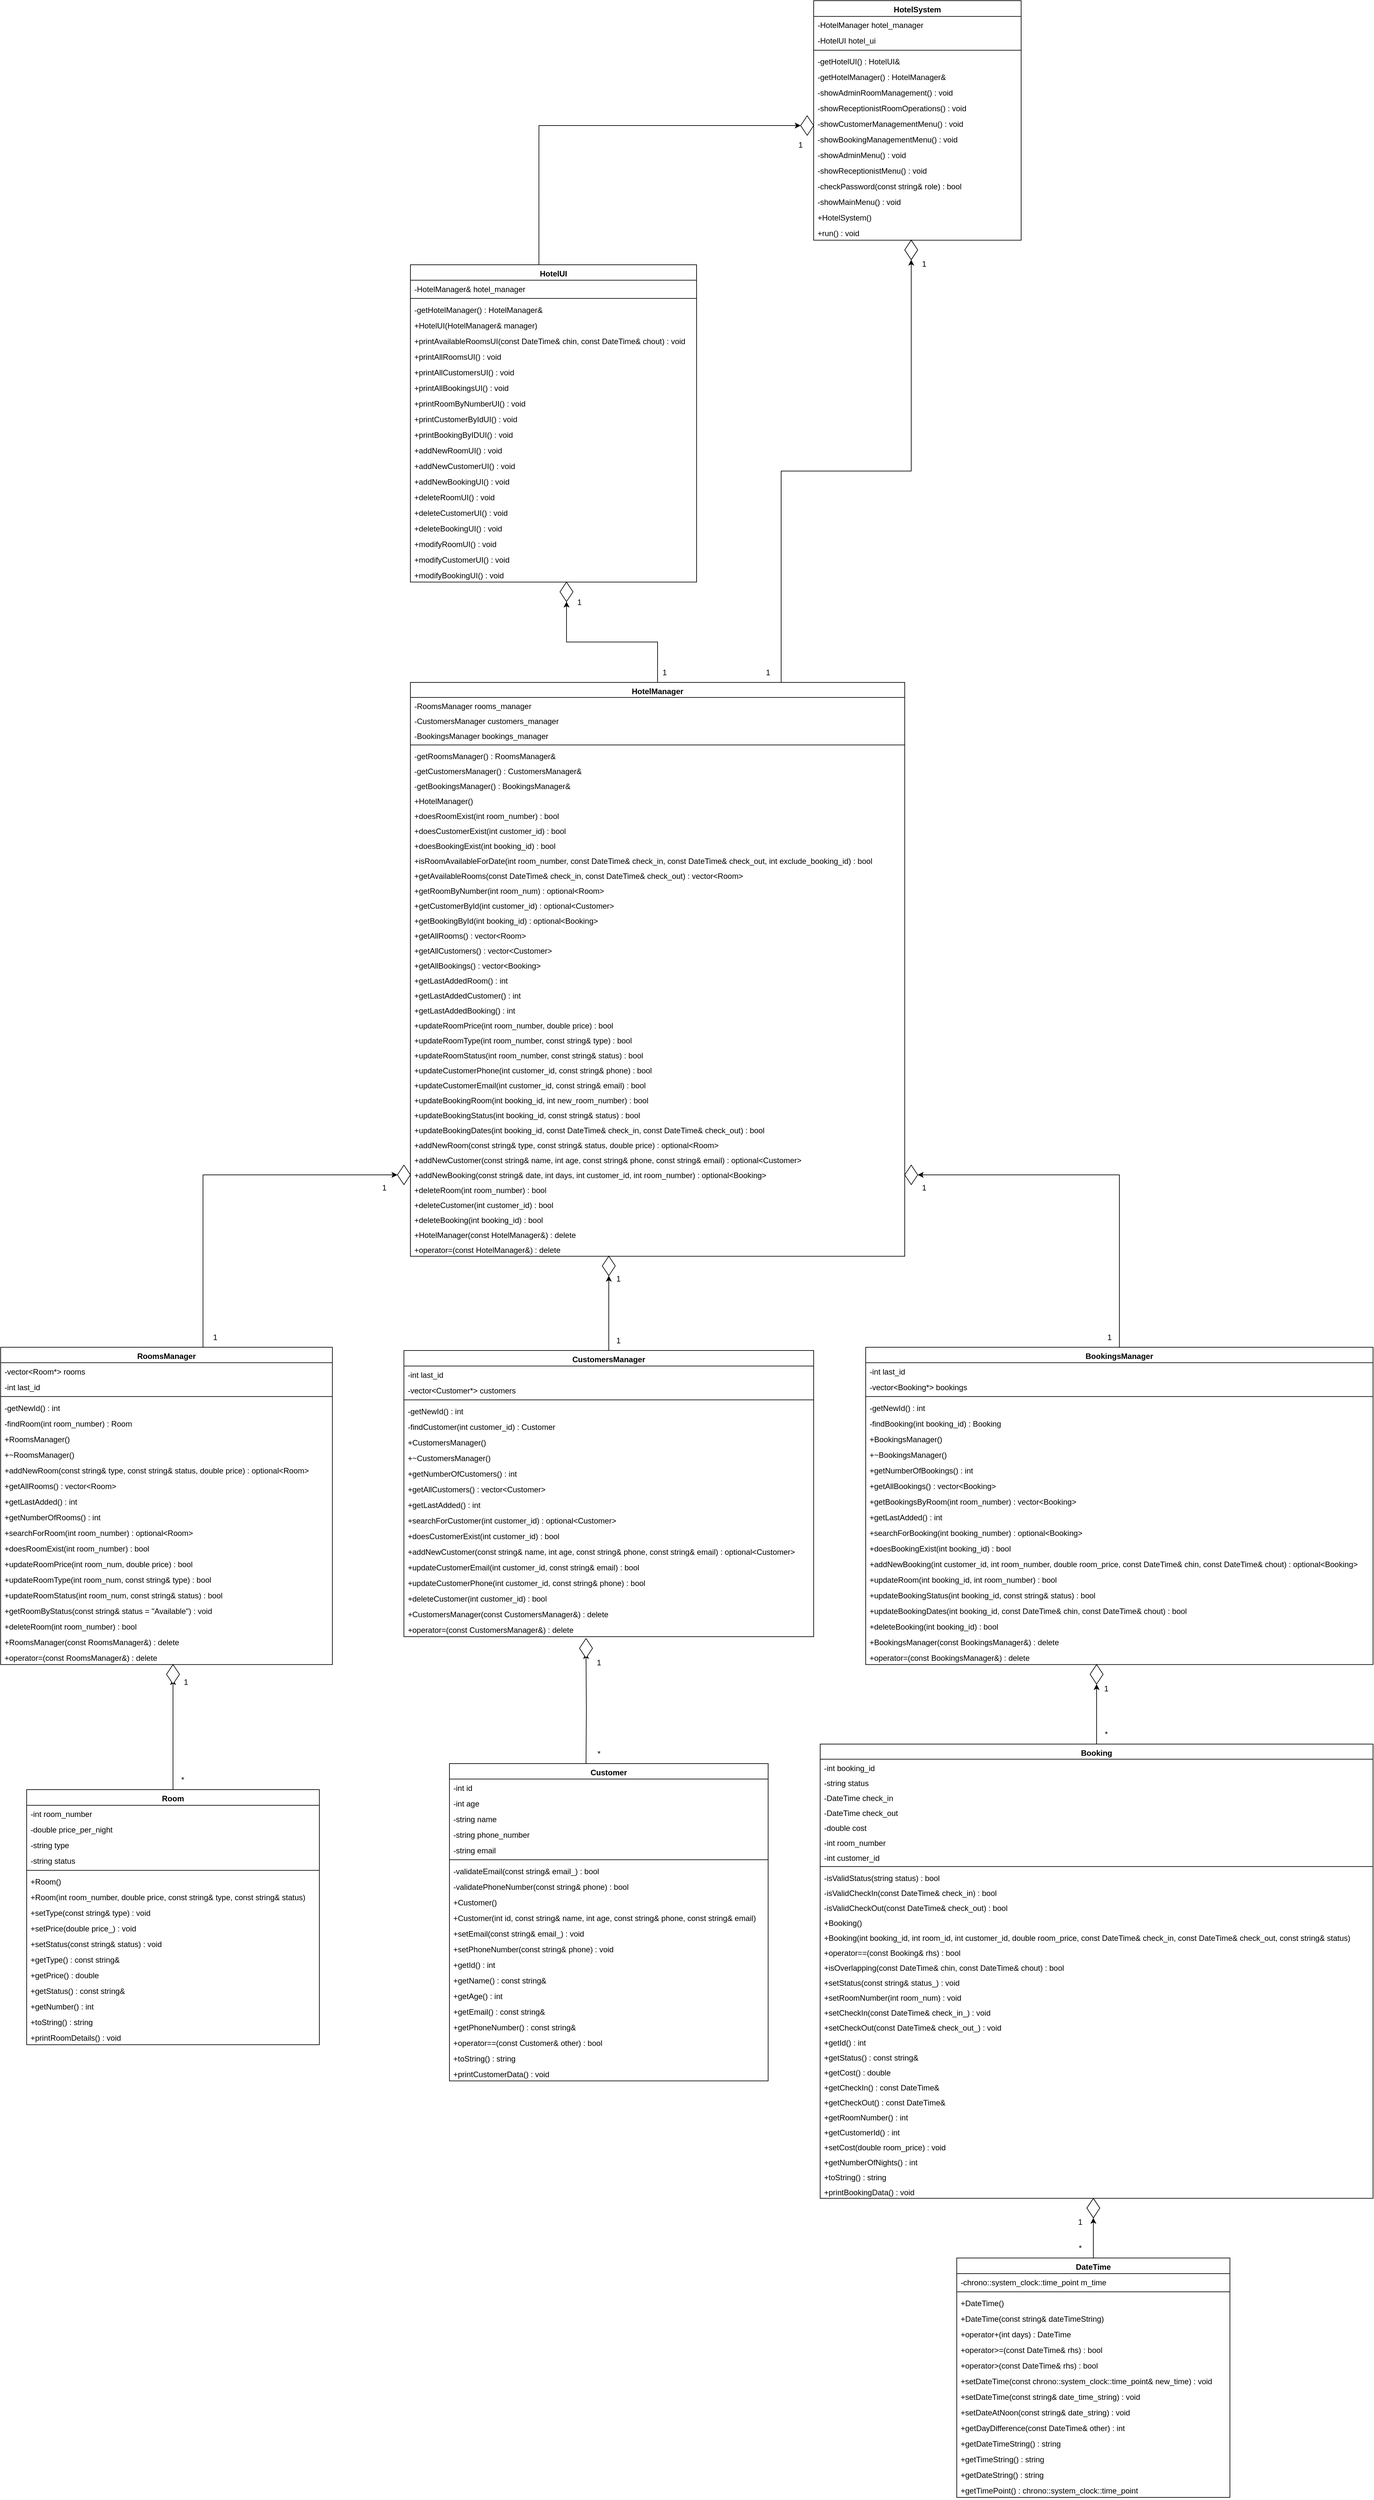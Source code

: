 <mxfile version="25.0.2">
  <diagram id="C5RBs43oDa-KdzZeNtuy" name="Page-1">
    <mxGraphModel dx="2836" dy="3685" grid="1" gridSize="10" guides="1" tooltips="1" connect="1" arrows="1" fold="1" page="1" pageScale="1" pageWidth="827" pageHeight="1169" math="0" shadow="0">
      <root>
        <mxCell id="WIyWlLk6GJQsqaUBKTNV-0" />
        <mxCell id="WIyWlLk6GJQsqaUBKTNV-1" parent="WIyWlLk6GJQsqaUBKTNV-0" />
        <mxCell id="hxHX548yeKSoy9pPU-Tt-339" style="edgeStyle=orthogonalEdgeStyle;rounded=0;orthogonalLoop=1;jettySize=auto;html=1;entryX=0.5;entryY=0.742;entryDx=0;entryDy=0;entryPerimeter=0;" parent="WIyWlLk6GJQsqaUBKTNV-1" source="hxHX548yeKSoy9pPU-Tt-0" target="hxHX548yeKSoy9pPU-Tt-338" edge="1">
          <mxGeometry relative="1" as="geometry">
            <mxPoint x="515" y="660" as="targetPoint" />
          </mxGeometry>
        </mxCell>
        <mxCell id="hxHX548yeKSoy9pPU-Tt-0" value="Room" style="swimlane;fontStyle=1;align=center;verticalAlign=top;childLayout=stackLayout;horizontal=1;startSize=24.087;horizontalStack=0;resizeParent=1;resizeParentMax=0;resizeLast=0;collapsible=0;marginBottom=0;" parent="WIyWlLk6GJQsqaUBKTNV-1" vertex="1">
          <mxGeometry x="290" y="820" width="450" height="392.087" as="geometry" />
        </mxCell>
        <mxCell id="hxHX548yeKSoy9pPU-Tt-1" value="-int room_number" style="text;strokeColor=none;fillColor=none;align=left;verticalAlign=top;spacingLeft=4;spacingRight=4;overflow=hidden;rotatable=0;points=[[0,0.5],[1,0.5]];portConstraint=eastwest;" parent="hxHX548yeKSoy9pPU-Tt-0" vertex="1">
          <mxGeometry y="24.087" width="450" height="24" as="geometry" />
        </mxCell>
        <mxCell id="hxHX548yeKSoy9pPU-Tt-2" value="-double price_per_night" style="text;strokeColor=none;fillColor=none;align=left;verticalAlign=top;spacingLeft=4;spacingRight=4;overflow=hidden;rotatable=0;points=[[0,0.5],[1,0.5]];portConstraint=eastwest;" parent="hxHX548yeKSoy9pPU-Tt-0" vertex="1">
          <mxGeometry y="48.087" width="450" height="24" as="geometry" />
        </mxCell>
        <mxCell id="hxHX548yeKSoy9pPU-Tt-3" value="-string type" style="text;strokeColor=none;fillColor=none;align=left;verticalAlign=top;spacingLeft=4;spacingRight=4;overflow=hidden;rotatable=0;points=[[0,0.5],[1,0.5]];portConstraint=eastwest;" parent="hxHX548yeKSoy9pPU-Tt-0" vertex="1">
          <mxGeometry y="72.087" width="450" height="24" as="geometry" />
        </mxCell>
        <mxCell id="hxHX548yeKSoy9pPU-Tt-4" value="-string status" style="text;strokeColor=none;fillColor=none;align=left;verticalAlign=top;spacingLeft=4;spacingRight=4;overflow=hidden;rotatable=0;points=[[0,0.5],[1,0.5]];portConstraint=eastwest;" parent="hxHX548yeKSoy9pPU-Tt-0" vertex="1">
          <mxGeometry y="96.087" width="450" height="24" as="geometry" />
        </mxCell>
        <mxCell id="hxHX548yeKSoy9pPU-Tt-5" style="line;strokeWidth=1;fillColor=none;align=left;verticalAlign=middle;spacingTop=-1;spacingLeft=3;spacingRight=3;rotatable=0;labelPosition=right;points=[];portConstraint=eastwest;strokeColor=inherit;" parent="hxHX548yeKSoy9pPU-Tt-0" vertex="1">
          <mxGeometry y="120.087" width="450" height="8" as="geometry" />
        </mxCell>
        <mxCell id="hxHX548yeKSoy9pPU-Tt-6" value="+Room()" style="text;strokeColor=none;fillColor=none;align=left;verticalAlign=top;spacingLeft=4;spacingRight=4;overflow=hidden;rotatable=0;points=[[0,0.5],[1,0.5]];portConstraint=eastwest;" parent="hxHX548yeKSoy9pPU-Tt-0" vertex="1">
          <mxGeometry y="128.087" width="450" height="24" as="geometry" />
        </mxCell>
        <mxCell id="hxHX548yeKSoy9pPU-Tt-7" value="+Room(int room_number, double price, const string&amp; type, const string&amp; status)" style="text;strokeColor=none;fillColor=none;align=left;verticalAlign=top;spacingLeft=4;spacingRight=4;overflow=hidden;rotatable=0;points=[[0,0.5],[1,0.5]];portConstraint=eastwest;" parent="hxHX548yeKSoy9pPU-Tt-0" vertex="1">
          <mxGeometry y="152.087" width="450" height="24" as="geometry" />
        </mxCell>
        <mxCell id="hxHX548yeKSoy9pPU-Tt-8" value="+setType(const string&amp; type) : void" style="text;strokeColor=none;fillColor=none;align=left;verticalAlign=top;spacingLeft=4;spacingRight=4;overflow=hidden;rotatable=0;points=[[0,0.5],[1,0.5]];portConstraint=eastwest;" parent="hxHX548yeKSoy9pPU-Tt-0" vertex="1">
          <mxGeometry y="176.087" width="450" height="24" as="geometry" />
        </mxCell>
        <mxCell id="hxHX548yeKSoy9pPU-Tt-9" value="+setPrice(double price_) : void" style="text;strokeColor=none;fillColor=none;align=left;verticalAlign=top;spacingLeft=4;spacingRight=4;overflow=hidden;rotatable=0;points=[[0,0.5],[1,0.5]];portConstraint=eastwest;" parent="hxHX548yeKSoy9pPU-Tt-0" vertex="1">
          <mxGeometry y="200.087" width="450" height="24" as="geometry" />
        </mxCell>
        <mxCell id="hxHX548yeKSoy9pPU-Tt-10" value="+setStatus(const string&amp; status) : void" style="text;strokeColor=none;fillColor=none;align=left;verticalAlign=top;spacingLeft=4;spacingRight=4;overflow=hidden;rotatable=0;points=[[0,0.5],[1,0.5]];portConstraint=eastwest;" parent="hxHX548yeKSoy9pPU-Tt-0" vertex="1">
          <mxGeometry y="224.087" width="450" height="24" as="geometry" />
        </mxCell>
        <mxCell id="hxHX548yeKSoy9pPU-Tt-11" value="+getType() : const string&amp;" style="text;strokeColor=none;fillColor=none;align=left;verticalAlign=top;spacingLeft=4;spacingRight=4;overflow=hidden;rotatable=0;points=[[0,0.5],[1,0.5]];portConstraint=eastwest;" parent="hxHX548yeKSoy9pPU-Tt-0" vertex="1">
          <mxGeometry y="248.087" width="450" height="24" as="geometry" />
        </mxCell>
        <mxCell id="hxHX548yeKSoy9pPU-Tt-12" value="+getPrice() : double" style="text;strokeColor=none;fillColor=none;align=left;verticalAlign=top;spacingLeft=4;spacingRight=4;overflow=hidden;rotatable=0;points=[[0,0.5],[1,0.5]];portConstraint=eastwest;" parent="hxHX548yeKSoy9pPU-Tt-0" vertex="1">
          <mxGeometry y="272.087" width="450" height="24" as="geometry" />
        </mxCell>
        <mxCell id="hxHX548yeKSoy9pPU-Tt-13" value="+getStatus() : const string&amp;" style="text;strokeColor=none;fillColor=none;align=left;verticalAlign=top;spacingLeft=4;spacingRight=4;overflow=hidden;rotatable=0;points=[[0,0.5],[1,0.5]];portConstraint=eastwest;" parent="hxHX548yeKSoy9pPU-Tt-0" vertex="1">
          <mxGeometry y="296.087" width="450" height="24" as="geometry" />
        </mxCell>
        <mxCell id="hxHX548yeKSoy9pPU-Tt-14" value="+getNumber() : int" style="text;strokeColor=none;fillColor=none;align=left;verticalAlign=top;spacingLeft=4;spacingRight=4;overflow=hidden;rotatable=0;points=[[0,0.5],[1,0.5]];portConstraint=eastwest;" parent="hxHX548yeKSoy9pPU-Tt-0" vertex="1">
          <mxGeometry y="320.087" width="450" height="24" as="geometry" />
        </mxCell>
        <mxCell id="hxHX548yeKSoy9pPU-Tt-15" value="+toString() : string" style="text;strokeColor=none;fillColor=none;align=left;verticalAlign=top;spacingLeft=4;spacingRight=4;overflow=hidden;rotatable=0;points=[[0,0.5],[1,0.5]];portConstraint=eastwest;" parent="hxHX548yeKSoy9pPU-Tt-0" vertex="1">
          <mxGeometry y="344.087" width="450" height="24" as="geometry" />
        </mxCell>
        <mxCell id="hxHX548yeKSoy9pPU-Tt-16" value="+printRoomDetails() : void" style="text;strokeColor=none;fillColor=none;align=left;verticalAlign=top;spacingLeft=4;spacingRight=4;overflow=hidden;rotatable=0;points=[[0,0.5],[1,0.5]];portConstraint=eastwest;" parent="hxHX548yeKSoy9pPU-Tt-0" vertex="1">
          <mxGeometry y="368.087" width="450" height="24" as="geometry" />
        </mxCell>
        <mxCell id="hxHX548yeKSoy9pPU-Tt-363" style="edgeStyle=orthogonalEdgeStyle;rounded=0;orthogonalLoop=1;jettySize=auto;html=1;entryX=0;entryY=0.5;entryDx=0;entryDy=0;exitX=0.61;exitY=0;exitDx=0;exitDy=0;exitPerimeter=0;" parent="WIyWlLk6GJQsqaUBKTNV-1" source="hxHX548yeKSoy9pPU-Tt-18" target="hxHX548yeKSoy9pPU-Tt-362" edge="1">
          <mxGeometry relative="1" as="geometry" />
        </mxCell>
        <mxCell id="hxHX548yeKSoy9pPU-Tt-18" value="RoomsManager" style="swimlane;fontStyle=1;align=center;verticalAlign=top;childLayout=stackLayout;horizontal=1;startSize=23.75;horizontalStack=0;resizeParent=1;resizeParentMax=0;resizeLast=0;collapsible=0;marginBottom=0;" parent="WIyWlLk6GJQsqaUBKTNV-1" vertex="1">
          <mxGeometry x="250" y="140" width="510" height="487.75" as="geometry" />
        </mxCell>
        <mxCell id="hxHX548yeKSoy9pPU-Tt-19" value="-vector&lt;Room*&gt; rooms" style="text;strokeColor=none;fillColor=none;align=left;verticalAlign=top;spacingLeft=4;spacingRight=4;overflow=hidden;rotatable=0;points=[[0,0.5],[1,0.5]];portConstraint=eastwest;" parent="hxHX548yeKSoy9pPU-Tt-18" vertex="1">
          <mxGeometry y="23.75" width="510" height="24" as="geometry" />
        </mxCell>
        <mxCell id="hxHX548yeKSoy9pPU-Tt-20" value="-int last_id" style="text;strokeColor=none;fillColor=none;align=left;verticalAlign=top;spacingLeft=4;spacingRight=4;overflow=hidden;rotatable=0;points=[[0,0.5],[1,0.5]];portConstraint=eastwest;" parent="hxHX548yeKSoy9pPU-Tt-18" vertex="1">
          <mxGeometry y="47.75" width="510" height="24" as="geometry" />
        </mxCell>
        <mxCell id="hxHX548yeKSoy9pPU-Tt-21" style="line;strokeWidth=1;fillColor=none;align=left;verticalAlign=middle;spacingTop=-1;spacingLeft=3;spacingRight=3;rotatable=0;labelPosition=right;points=[];portConstraint=eastwest;strokeColor=inherit;" parent="hxHX548yeKSoy9pPU-Tt-18" vertex="1">
          <mxGeometry y="71.75" width="510" height="8" as="geometry" />
        </mxCell>
        <mxCell id="hxHX548yeKSoy9pPU-Tt-22" value="-getNewId() : int" style="text;strokeColor=none;fillColor=none;align=left;verticalAlign=top;spacingLeft=4;spacingRight=4;overflow=hidden;rotatable=0;points=[[0,0.5],[1,0.5]];portConstraint=eastwest;" parent="hxHX548yeKSoy9pPU-Tt-18" vertex="1">
          <mxGeometry y="79.75" width="510" height="24" as="geometry" />
        </mxCell>
        <mxCell id="hxHX548yeKSoy9pPU-Tt-23" value="-findRoom(int room_number) : Room" style="text;strokeColor=none;fillColor=none;align=left;verticalAlign=top;spacingLeft=4;spacingRight=4;overflow=hidden;rotatable=0;points=[[0,0.5],[1,0.5]];portConstraint=eastwest;" parent="hxHX548yeKSoy9pPU-Tt-18" vertex="1">
          <mxGeometry y="103.75" width="510" height="24" as="geometry" />
        </mxCell>
        <mxCell id="hxHX548yeKSoy9pPU-Tt-24" value="+RoomsManager()" style="text;strokeColor=none;fillColor=none;align=left;verticalAlign=top;spacingLeft=4;spacingRight=4;overflow=hidden;rotatable=0;points=[[0,0.5],[1,0.5]];portConstraint=eastwest;" parent="hxHX548yeKSoy9pPU-Tt-18" vertex="1">
          <mxGeometry y="127.75" width="510" height="24" as="geometry" />
        </mxCell>
        <mxCell id="hxHX548yeKSoy9pPU-Tt-25" value="+~RoomsManager()" style="text;strokeColor=none;fillColor=none;align=left;verticalAlign=top;spacingLeft=4;spacingRight=4;overflow=hidden;rotatable=0;points=[[0,0.5],[1,0.5]];portConstraint=eastwest;" parent="hxHX548yeKSoy9pPU-Tt-18" vertex="1">
          <mxGeometry y="151.75" width="510" height="24" as="geometry" />
        </mxCell>
        <mxCell id="hxHX548yeKSoy9pPU-Tt-26" value="+addNewRoom(const string&amp; type, const string&amp; status, double price) : optional&lt;Room&gt;" style="text;strokeColor=none;fillColor=none;align=left;verticalAlign=top;spacingLeft=4;spacingRight=4;overflow=hidden;rotatable=0;points=[[0,0.5],[1,0.5]];portConstraint=eastwest;" parent="hxHX548yeKSoy9pPU-Tt-18" vertex="1">
          <mxGeometry y="175.75" width="510" height="24" as="geometry" />
        </mxCell>
        <mxCell id="hxHX548yeKSoy9pPU-Tt-27" value="+getAllRooms() : vector&lt;Room&gt;" style="text;strokeColor=none;fillColor=none;align=left;verticalAlign=top;spacingLeft=4;spacingRight=4;overflow=hidden;rotatable=0;points=[[0,0.5],[1,0.5]];portConstraint=eastwest;" parent="hxHX548yeKSoy9pPU-Tt-18" vertex="1">
          <mxGeometry y="199.75" width="510" height="24" as="geometry" />
        </mxCell>
        <mxCell id="hxHX548yeKSoy9pPU-Tt-28" value="+getLastAdded() : int" style="text;strokeColor=none;fillColor=none;align=left;verticalAlign=top;spacingLeft=4;spacingRight=4;overflow=hidden;rotatable=0;points=[[0,0.5],[1,0.5]];portConstraint=eastwest;" parent="hxHX548yeKSoy9pPU-Tt-18" vertex="1">
          <mxGeometry y="223.75" width="510" height="24" as="geometry" />
        </mxCell>
        <mxCell id="hxHX548yeKSoy9pPU-Tt-29" value="+getNumberOfRooms() : int" style="text;strokeColor=none;fillColor=none;align=left;verticalAlign=top;spacingLeft=4;spacingRight=4;overflow=hidden;rotatable=0;points=[[0,0.5],[1,0.5]];portConstraint=eastwest;" parent="hxHX548yeKSoy9pPU-Tt-18" vertex="1">
          <mxGeometry y="247.75" width="510" height="24" as="geometry" />
        </mxCell>
        <mxCell id="hxHX548yeKSoy9pPU-Tt-30" value="+searchForRoom(int room_number) : optional&lt;Room&gt;" style="text;strokeColor=none;fillColor=none;align=left;verticalAlign=top;spacingLeft=4;spacingRight=4;overflow=hidden;rotatable=0;points=[[0,0.5],[1,0.5]];portConstraint=eastwest;" parent="hxHX548yeKSoy9pPU-Tt-18" vertex="1">
          <mxGeometry y="271.75" width="510" height="24" as="geometry" />
        </mxCell>
        <mxCell id="hxHX548yeKSoy9pPU-Tt-31" value="+doesRoomExist(int room_number) : bool" style="text;strokeColor=none;fillColor=none;align=left;verticalAlign=top;spacingLeft=4;spacingRight=4;overflow=hidden;rotatable=0;points=[[0,0.5],[1,0.5]];portConstraint=eastwest;" parent="hxHX548yeKSoy9pPU-Tt-18" vertex="1">
          <mxGeometry y="295.75" width="510" height="24" as="geometry" />
        </mxCell>
        <mxCell id="hxHX548yeKSoy9pPU-Tt-32" value="+updateRoomPrice(int room_num, double price) : bool" style="text;strokeColor=none;fillColor=none;align=left;verticalAlign=top;spacingLeft=4;spacingRight=4;overflow=hidden;rotatable=0;points=[[0,0.5],[1,0.5]];portConstraint=eastwest;" parent="hxHX548yeKSoy9pPU-Tt-18" vertex="1">
          <mxGeometry y="319.75" width="510" height="24" as="geometry" />
        </mxCell>
        <mxCell id="hxHX548yeKSoy9pPU-Tt-33" value="+updateRoomType(int room_num, const string&amp; type) : bool" style="text;strokeColor=none;fillColor=none;align=left;verticalAlign=top;spacingLeft=4;spacingRight=4;overflow=hidden;rotatable=0;points=[[0,0.5],[1,0.5]];portConstraint=eastwest;" parent="hxHX548yeKSoy9pPU-Tt-18" vertex="1">
          <mxGeometry y="343.75" width="510" height="24" as="geometry" />
        </mxCell>
        <mxCell id="hxHX548yeKSoy9pPU-Tt-34" value="+updateRoomStatus(int room_num, const string&amp; status) : bool" style="text;strokeColor=none;fillColor=none;align=left;verticalAlign=top;spacingLeft=4;spacingRight=4;overflow=hidden;rotatable=0;points=[[0,0.5],[1,0.5]];portConstraint=eastwest;" parent="hxHX548yeKSoy9pPU-Tt-18" vertex="1">
          <mxGeometry y="367.75" width="510" height="24" as="geometry" />
        </mxCell>
        <mxCell id="hxHX548yeKSoy9pPU-Tt-35" value="+getRoomByStatus(const string&amp; status = &quot;Available&quot;) : void" style="text;strokeColor=none;fillColor=none;align=left;verticalAlign=top;spacingLeft=4;spacingRight=4;overflow=hidden;rotatable=0;points=[[0,0.5],[1,0.5]];portConstraint=eastwest;" parent="hxHX548yeKSoy9pPU-Tt-18" vertex="1">
          <mxGeometry y="391.75" width="510" height="24" as="geometry" />
        </mxCell>
        <mxCell id="hxHX548yeKSoy9pPU-Tt-36" value="+deleteRoom(int room_number) : bool" style="text;strokeColor=none;fillColor=none;align=left;verticalAlign=top;spacingLeft=4;spacingRight=4;overflow=hidden;rotatable=0;points=[[0,0.5],[1,0.5]];portConstraint=eastwest;" parent="hxHX548yeKSoy9pPU-Tt-18" vertex="1">
          <mxGeometry y="415.75" width="510" height="24" as="geometry" />
        </mxCell>
        <mxCell id="hxHX548yeKSoy9pPU-Tt-37" value="+RoomsManager(const RoomsManager&amp;) : delete" style="text;strokeColor=none;fillColor=none;align=left;verticalAlign=top;spacingLeft=4;spacingRight=4;overflow=hidden;rotatable=0;points=[[0,0.5],[1,0.5]];portConstraint=eastwest;" parent="hxHX548yeKSoy9pPU-Tt-18" vertex="1">
          <mxGeometry y="439.75" width="510" height="24" as="geometry" />
        </mxCell>
        <mxCell id="hxHX548yeKSoy9pPU-Tt-38" value="+operator=(const RoomsManager&amp;) : delete" style="text;strokeColor=none;fillColor=none;align=left;verticalAlign=top;spacingLeft=4;spacingRight=4;overflow=hidden;rotatable=0;points=[[0,0.5],[1,0.5]];portConstraint=eastwest;" parent="hxHX548yeKSoy9pPU-Tt-18" vertex="1">
          <mxGeometry y="463.75" width="510" height="24" as="geometry" />
        </mxCell>
        <mxCell id="hxHX548yeKSoy9pPU-Tt-67" value="Customer" style="swimlane;fontStyle=1;align=center;verticalAlign=top;childLayout=stackLayout;horizontal=1;startSize=23.75;horizontalStack=0;resizeParent=1;resizeParentMax=0;resizeLast=0;collapsible=0;marginBottom=0;" parent="WIyWlLk6GJQsqaUBKTNV-1" vertex="1">
          <mxGeometry x="940" y="780" width="490" height="487.75" as="geometry" />
        </mxCell>
        <mxCell id="hxHX548yeKSoy9pPU-Tt-68" value="-int id" style="text;strokeColor=none;fillColor=none;align=left;verticalAlign=top;spacingLeft=4;spacingRight=4;overflow=hidden;rotatable=0;points=[[0,0.5],[1,0.5]];portConstraint=eastwest;" parent="hxHX548yeKSoy9pPU-Tt-67" vertex="1">
          <mxGeometry y="23.75" width="490" height="24" as="geometry" />
        </mxCell>
        <mxCell id="hxHX548yeKSoy9pPU-Tt-69" value="-int age" style="text;strokeColor=none;fillColor=none;align=left;verticalAlign=top;spacingLeft=4;spacingRight=4;overflow=hidden;rotatable=0;points=[[0,0.5],[1,0.5]];portConstraint=eastwest;" parent="hxHX548yeKSoy9pPU-Tt-67" vertex="1">
          <mxGeometry y="47.75" width="490" height="24" as="geometry" />
        </mxCell>
        <mxCell id="hxHX548yeKSoy9pPU-Tt-70" value="-string name" style="text;strokeColor=none;fillColor=none;align=left;verticalAlign=top;spacingLeft=4;spacingRight=4;overflow=hidden;rotatable=0;points=[[0,0.5],[1,0.5]];portConstraint=eastwest;" parent="hxHX548yeKSoy9pPU-Tt-67" vertex="1">
          <mxGeometry y="71.75" width="490" height="24" as="geometry" />
        </mxCell>
        <mxCell id="hxHX548yeKSoy9pPU-Tt-71" value="-string phone_number" style="text;strokeColor=none;fillColor=none;align=left;verticalAlign=top;spacingLeft=4;spacingRight=4;overflow=hidden;rotatable=0;points=[[0,0.5],[1,0.5]];portConstraint=eastwest;" parent="hxHX548yeKSoy9pPU-Tt-67" vertex="1">
          <mxGeometry y="95.75" width="490" height="24" as="geometry" />
        </mxCell>
        <mxCell id="hxHX548yeKSoy9pPU-Tt-72" value="-string email" style="text;strokeColor=none;fillColor=none;align=left;verticalAlign=top;spacingLeft=4;spacingRight=4;overflow=hidden;rotatable=0;points=[[0,0.5],[1,0.5]];portConstraint=eastwest;" parent="hxHX548yeKSoy9pPU-Tt-67" vertex="1">
          <mxGeometry y="119.75" width="490" height="24" as="geometry" />
        </mxCell>
        <mxCell id="hxHX548yeKSoy9pPU-Tt-73" style="line;strokeWidth=1;fillColor=none;align=left;verticalAlign=middle;spacingTop=-1;spacingLeft=3;spacingRight=3;rotatable=0;labelPosition=right;points=[];portConstraint=eastwest;strokeColor=inherit;" parent="hxHX548yeKSoy9pPU-Tt-67" vertex="1">
          <mxGeometry y="143.75" width="490" height="8" as="geometry" />
        </mxCell>
        <mxCell id="hxHX548yeKSoy9pPU-Tt-74" value="-validateEmail(const string&amp; email_) : bool" style="text;strokeColor=none;fillColor=none;align=left;verticalAlign=top;spacingLeft=4;spacingRight=4;overflow=hidden;rotatable=0;points=[[0,0.5],[1,0.5]];portConstraint=eastwest;" parent="hxHX548yeKSoy9pPU-Tt-67" vertex="1">
          <mxGeometry y="151.75" width="490" height="24" as="geometry" />
        </mxCell>
        <mxCell id="hxHX548yeKSoy9pPU-Tt-75" value="-validatePhoneNumber(const string&amp; phone) : bool" style="text;strokeColor=none;fillColor=none;align=left;verticalAlign=top;spacingLeft=4;spacingRight=4;overflow=hidden;rotatable=0;points=[[0,0.5],[1,0.5]];portConstraint=eastwest;" parent="hxHX548yeKSoy9pPU-Tt-67" vertex="1">
          <mxGeometry y="175.75" width="490" height="24" as="geometry" />
        </mxCell>
        <mxCell id="hxHX548yeKSoy9pPU-Tt-76" value="+Customer()" style="text;strokeColor=none;fillColor=none;align=left;verticalAlign=top;spacingLeft=4;spacingRight=4;overflow=hidden;rotatable=0;points=[[0,0.5],[1,0.5]];portConstraint=eastwest;" parent="hxHX548yeKSoy9pPU-Tt-67" vertex="1">
          <mxGeometry y="199.75" width="490" height="24" as="geometry" />
        </mxCell>
        <mxCell id="hxHX548yeKSoy9pPU-Tt-77" value="+Customer(int id, const string&amp; name, int age, const string&amp; phone, const string&amp; email)" style="text;strokeColor=none;fillColor=none;align=left;verticalAlign=top;spacingLeft=4;spacingRight=4;overflow=hidden;rotatable=0;points=[[0,0.5],[1,0.5]];portConstraint=eastwest;" parent="hxHX548yeKSoy9pPU-Tt-67" vertex="1">
          <mxGeometry y="223.75" width="490" height="24" as="geometry" />
        </mxCell>
        <mxCell id="hxHX548yeKSoy9pPU-Tt-78" value="+setEmail(const string&amp; email_) : void" style="text;strokeColor=none;fillColor=none;align=left;verticalAlign=top;spacingLeft=4;spacingRight=4;overflow=hidden;rotatable=0;points=[[0,0.5],[1,0.5]];portConstraint=eastwest;" parent="hxHX548yeKSoy9pPU-Tt-67" vertex="1">
          <mxGeometry y="247.75" width="490" height="24" as="geometry" />
        </mxCell>
        <mxCell id="hxHX548yeKSoy9pPU-Tt-79" value="+setPhoneNumber(const string&amp; phone) : void" style="text;strokeColor=none;fillColor=none;align=left;verticalAlign=top;spacingLeft=4;spacingRight=4;overflow=hidden;rotatable=0;points=[[0,0.5],[1,0.5]];portConstraint=eastwest;" parent="hxHX548yeKSoy9pPU-Tt-67" vertex="1">
          <mxGeometry y="271.75" width="490" height="24" as="geometry" />
        </mxCell>
        <mxCell id="hxHX548yeKSoy9pPU-Tt-80" value="+getId() : int" style="text;strokeColor=none;fillColor=none;align=left;verticalAlign=top;spacingLeft=4;spacingRight=4;overflow=hidden;rotatable=0;points=[[0,0.5],[1,0.5]];portConstraint=eastwest;" parent="hxHX548yeKSoy9pPU-Tt-67" vertex="1">
          <mxGeometry y="295.75" width="490" height="24" as="geometry" />
        </mxCell>
        <mxCell id="hxHX548yeKSoy9pPU-Tt-81" value="+getName() : const string&amp;" style="text;strokeColor=none;fillColor=none;align=left;verticalAlign=top;spacingLeft=4;spacingRight=4;overflow=hidden;rotatable=0;points=[[0,0.5],[1,0.5]];portConstraint=eastwest;" parent="hxHX548yeKSoy9pPU-Tt-67" vertex="1">
          <mxGeometry y="319.75" width="490" height="24" as="geometry" />
        </mxCell>
        <mxCell id="hxHX548yeKSoy9pPU-Tt-82" value="+getAge() : int" style="text;strokeColor=none;fillColor=none;align=left;verticalAlign=top;spacingLeft=4;spacingRight=4;overflow=hidden;rotatable=0;points=[[0,0.5],[1,0.5]];portConstraint=eastwest;" parent="hxHX548yeKSoy9pPU-Tt-67" vertex="1">
          <mxGeometry y="343.75" width="490" height="24" as="geometry" />
        </mxCell>
        <mxCell id="hxHX548yeKSoy9pPU-Tt-83" value="+getEmail() : const string&amp;" style="text;strokeColor=none;fillColor=none;align=left;verticalAlign=top;spacingLeft=4;spacingRight=4;overflow=hidden;rotatable=0;points=[[0,0.5],[1,0.5]];portConstraint=eastwest;" parent="hxHX548yeKSoy9pPU-Tt-67" vertex="1">
          <mxGeometry y="367.75" width="490" height="24" as="geometry" />
        </mxCell>
        <mxCell id="hxHX548yeKSoy9pPU-Tt-84" value="+getPhoneNumber() : const string&amp;" style="text;strokeColor=none;fillColor=none;align=left;verticalAlign=top;spacingLeft=4;spacingRight=4;overflow=hidden;rotatable=0;points=[[0,0.5],[1,0.5]];portConstraint=eastwest;" parent="hxHX548yeKSoy9pPU-Tt-67" vertex="1">
          <mxGeometry y="391.75" width="490" height="24" as="geometry" />
        </mxCell>
        <mxCell id="hxHX548yeKSoy9pPU-Tt-85" value="+operator==(const Customer&amp; other) : bool" style="text;strokeColor=none;fillColor=none;align=left;verticalAlign=top;spacingLeft=4;spacingRight=4;overflow=hidden;rotatable=0;points=[[0,0.5],[1,0.5]];portConstraint=eastwest;" parent="hxHX548yeKSoy9pPU-Tt-67" vertex="1">
          <mxGeometry y="415.75" width="490" height="24" as="geometry" />
        </mxCell>
        <mxCell id="hxHX548yeKSoy9pPU-Tt-86" value="+toString() : string" style="text;strokeColor=none;fillColor=none;align=left;verticalAlign=top;spacingLeft=4;spacingRight=4;overflow=hidden;rotatable=0;points=[[0,0.5],[1,0.5]];portConstraint=eastwest;" parent="hxHX548yeKSoy9pPU-Tt-67" vertex="1">
          <mxGeometry y="439.75" width="490" height="24" as="geometry" />
        </mxCell>
        <mxCell id="hxHX548yeKSoy9pPU-Tt-87" value="+printCustomerData() : void" style="text;strokeColor=none;fillColor=none;align=left;verticalAlign=top;spacingLeft=4;spacingRight=4;overflow=hidden;rotatable=0;points=[[0,0.5],[1,0.5]];portConstraint=eastwest;" parent="hxHX548yeKSoy9pPU-Tt-67" vertex="1">
          <mxGeometry y="463.75" width="490" height="24" as="geometry" />
        </mxCell>
        <mxCell id="hxHX548yeKSoy9pPU-Tt-366" style="edgeStyle=orthogonalEdgeStyle;rounded=0;orthogonalLoop=1;jettySize=auto;html=1;entryX=0.5;entryY=1;entryDx=0;entryDy=0;" parent="WIyWlLk6GJQsqaUBKTNV-1" source="hxHX548yeKSoy9pPU-Tt-111" target="hxHX548yeKSoy9pPU-Tt-364" edge="1">
          <mxGeometry relative="1" as="geometry" />
        </mxCell>
        <mxCell id="hxHX548yeKSoy9pPU-Tt-111" value="CustomersManager" style="swimlane;fontStyle=1;align=center;verticalAlign=top;childLayout=stackLayout;horizontal=1;startSize=23.9;horizontalStack=0;resizeParent=1;resizeParentMax=0;resizeLast=0;collapsible=0;marginBottom=0;" parent="WIyWlLk6GJQsqaUBKTNV-1" vertex="1">
          <mxGeometry x="870" y="145" width="630" height="439.9" as="geometry" />
        </mxCell>
        <mxCell id="hxHX548yeKSoy9pPU-Tt-112" value="-int last_id" style="text;strokeColor=none;fillColor=none;align=left;verticalAlign=top;spacingLeft=4;spacingRight=4;overflow=hidden;rotatable=0;points=[[0,0.5],[1,0.5]];portConstraint=eastwest;" parent="hxHX548yeKSoy9pPU-Tt-111" vertex="1">
          <mxGeometry y="23.9" width="630" height="24" as="geometry" />
        </mxCell>
        <mxCell id="hxHX548yeKSoy9pPU-Tt-113" value="-vector&lt;Customer*&gt; customers" style="text;strokeColor=none;fillColor=none;align=left;verticalAlign=top;spacingLeft=4;spacingRight=4;overflow=hidden;rotatable=0;points=[[0,0.5],[1,0.5]];portConstraint=eastwest;" parent="hxHX548yeKSoy9pPU-Tt-111" vertex="1">
          <mxGeometry y="47.9" width="630" height="24" as="geometry" />
        </mxCell>
        <mxCell id="hxHX548yeKSoy9pPU-Tt-114" style="line;strokeWidth=1;fillColor=none;align=left;verticalAlign=middle;spacingTop=-1;spacingLeft=3;spacingRight=3;rotatable=0;labelPosition=right;points=[];portConstraint=eastwest;strokeColor=inherit;" parent="hxHX548yeKSoy9pPU-Tt-111" vertex="1">
          <mxGeometry y="71.9" width="630" height="8" as="geometry" />
        </mxCell>
        <mxCell id="hxHX548yeKSoy9pPU-Tt-115" value="-getNewId() : int" style="text;strokeColor=none;fillColor=none;align=left;verticalAlign=top;spacingLeft=4;spacingRight=4;overflow=hidden;rotatable=0;points=[[0,0.5],[1,0.5]];portConstraint=eastwest;" parent="hxHX548yeKSoy9pPU-Tt-111" vertex="1">
          <mxGeometry y="79.9" width="630" height="24" as="geometry" />
        </mxCell>
        <mxCell id="hxHX548yeKSoy9pPU-Tt-116" value="-findCustomer(int customer_id) : Customer" style="text;strokeColor=none;fillColor=none;align=left;verticalAlign=top;spacingLeft=4;spacingRight=4;overflow=hidden;rotatable=0;points=[[0,0.5],[1,0.5]];portConstraint=eastwest;" parent="hxHX548yeKSoy9pPU-Tt-111" vertex="1">
          <mxGeometry y="103.9" width="630" height="24" as="geometry" />
        </mxCell>
        <mxCell id="hxHX548yeKSoy9pPU-Tt-117" value="+CustomersManager()" style="text;strokeColor=none;fillColor=none;align=left;verticalAlign=top;spacingLeft=4;spacingRight=4;overflow=hidden;rotatable=0;points=[[0,0.5],[1,0.5]];portConstraint=eastwest;" parent="hxHX548yeKSoy9pPU-Tt-111" vertex="1">
          <mxGeometry y="127.9" width="630" height="24" as="geometry" />
        </mxCell>
        <mxCell id="hxHX548yeKSoy9pPU-Tt-118" value="+~CustomersManager()" style="text;strokeColor=none;fillColor=none;align=left;verticalAlign=top;spacingLeft=4;spacingRight=4;overflow=hidden;rotatable=0;points=[[0,0.5],[1,0.5]];portConstraint=eastwest;" parent="hxHX548yeKSoy9pPU-Tt-111" vertex="1">
          <mxGeometry y="151.9" width="630" height="24" as="geometry" />
        </mxCell>
        <mxCell id="hxHX548yeKSoy9pPU-Tt-119" value="+getNumberOfCustomers() : int" style="text;strokeColor=none;fillColor=none;align=left;verticalAlign=top;spacingLeft=4;spacingRight=4;overflow=hidden;rotatable=0;points=[[0,0.5],[1,0.5]];portConstraint=eastwest;" parent="hxHX548yeKSoy9pPU-Tt-111" vertex="1">
          <mxGeometry y="175.9" width="630" height="24" as="geometry" />
        </mxCell>
        <mxCell id="hxHX548yeKSoy9pPU-Tt-120" value="+getAllCustomers() : vector&lt;Customer&gt;" style="text;strokeColor=none;fillColor=none;align=left;verticalAlign=top;spacingLeft=4;spacingRight=4;overflow=hidden;rotatable=0;points=[[0,0.5],[1,0.5]];portConstraint=eastwest;" parent="hxHX548yeKSoy9pPU-Tt-111" vertex="1">
          <mxGeometry y="199.9" width="630" height="24" as="geometry" />
        </mxCell>
        <mxCell id="hxHX548yeKSoy9pPU-Tt-121" value="+getLastAdded() : int" style="text;strokeColor=none;fillColor=none;align=left;verticalAlign=top;spacingLeft=4;spacingRight=4;overflow=hidden;rotatable=0;points=[[0,0.5],[1,0.5]];portConstraint=eastwest;" parent="hxHX548yeKSoy9pPU-Tt-111" vertex="1">
          <mxGeometry y="223.9" width="630" height="24" as="geometry" />
        </mxCell>
        <mxCell id="hxHX548yeKSoy9pPU-Tt-122" value="+searchForCustomer(int customer_id) : optional&lt;Customer&gt;" style="text;strokeColor=none;fillColor=none;align=left;verticalAlign=top;spacingLeft=4;spacingRight=4;overflow=hidden;rotatable=0;points=[[0,0.5],[1,0.5]];portConstraint=eastwest;" parent="hxHX548yeKSoy9pPU-Tt-111" vertex="1">
          <mxGeometry y="247.9" width="630" height="24" as="geometry" />
        </mxCell>
        <mxCell id="hxHX548yeKSoy9pPU-Tt-123" value="+doesCustomerExist(int customer_id) : bool" style="text;strokeColor=none;fillColor=none;align=left;verticalAlign=top;spacingLeft=4;spacingRight=4;overflow=hidden;rotatable=0;points=[[0,0.5],[1,0.5]];portConstraint=eastwest;" parent="hxHX548yeKSoy9pPU-Tt-111" vertex="1">
          <mxGeometry y="271.9" width="630" height="24" as="geometry" />
        </mxCell>
        <mxCell id="hxHX548yeKSoy9pPU-Tt-124" value="+addNewCustomer(const string&amp; name, int age, const string&amp; phone, const string&amp; email) : optional&lt;Customer&gt;" style="text;strokeColor=none;fillColor=none;align=left;verticalAlign=top;spacingLeft=4;spacingRight=4;overflow=hidden;rotatable=0;points=[[0,0.5],[1,0.5]];portConstraint=eastwest;" parent="hxHX548yeKSoy9pPU-Tt-111" vertex="1">
          <mxGeometry y="295.9" width="630" height="24" as="geometry" />
        </mxCell>
        <mxCell id="hxHX548yeKSoy9pPU-Tt-125" value="+updateCustomerEmail(int customer_id, const string&amp; email) : bool" style="text;strokeColor=none;fillColor=none;align=left;verticalAlign=top;spacingLeft=4;spacingRight=4;overflow=hidden;rotatable=0;points=[[0,0.5],[1,0.5]];portConstraint=eastwest;" parent="hxHX548yeKSoy9pPU-Tt-111" vertex="1">
          <mxGeometry y="319.9" width="630" height="24" as="geometry" />
        </mxCell>
        <mxCell id="hxHX548yeKSoy9pPU-Tt-126" value="+updateCustomerPhone(int customer_id, const string&amp; phone) : bool" style="text;strokeColor=none;fillColor=none;align=left;verticalAlign=top;spacingLeft=4;spacingRight=4;overflow=hidden;rotatable=0;points=[[0,0.5],[1,0.5]];portConstraint=eastwest;" parent="hxHX548yeKSoy9pPU-Tt-111" vertex="1">
          <mxGeometry y="343.9" width="630" height="24" as="geometry" />
        </mxCell>
        <mxCell id="hxHX548yeKSoy9pPU-Tt-127" value="+deleteCustomer(int customer_id) : bool" style="text;strokeColor=none;fillColor=none;align=left;verticalAlign=top;spacingLeft=4;spacingRight=4;overflow=hidden;rotatable=0;points=[[0,0.5],[1,0.5]];portConstraint=eastwest;" parent="hxHX548yeKSoy9pPU-Tt-111" vertex="1">
          <mxGeometry y="367.9" width="630" height="24" as="geometry" />
        </mxCell>
        <mxCell id="hxHX548yeKSoy9pPU-Tt-128" value="+CustomersManager(const CustomersManager&amp;) : delete" style="text;strokeColor=none;fillColor=none;align=left;verticalAlign=top;spacingLeft=4;spacingRight=4;overflow=hidden;rotatable=0;points=[[0,0.5],[1,0.5]];portConstraint=eastwest;" parent="hxHX548yeKSoy9pPU-Tt-111" vertex="1">
          <mxGeometry y="391.9" width="630" height="24" as="geometry" />
        </mxCell>
        <mxCell id="hxHX548yeKSoy9pPU-Tt-129" value="+operator=(const CustomersManager&amp;) : delete" style="text;strokeColor=none;fillColor=none;align=left;verticalAlign=top;spacingLeft=4;spacingRight=4;overflow=hidden;rotatable=0;points=[[0,0.5],[1,0.5]];portConstraint=eastwest;" parent="hxHX548yeKSoy9pPU-Tt-111" vertex="1">
          <mxGeometry y="415.9" width="630" height="24" as="geometry" />
        </mxCell>
        <mxCell id="hxHX548yeKSoy9pPU-Tt-349" style="edgeStyle=orthogonalEdgeStyle;rounded=0;orthogonalLoop=1;jettySize=auto;html=1;entryX=0.5;entryY=1;entryDx=0;entryDy=0;" parent="WIyWlLk6GJQsqaUBKTNV-1" source="hxHX548yeKSoy9pPU-Tt-130" target="hxHX548yeKSoy9pPU-Tt-347" edge="1">
          <mxGeometry relative="1" as="geometry">
            <mxPoint x="1920" y="660" as="targetPoint" />
          </mxGeometry>
        </mxCell>
        <mxCell id="hxHX548yeKSoy9pPU-Tt-130" value="Booking" style="swimlane;fontStyle=1;align=center;verticalAlign=top;childLayout=stackLayout;horizontal=1;startSize=23.3;horizontalStack=0;resizeParent=1;resizeParentMax=0;resizeLast=0;collapsible=0;marginBottom=0;" parent="WIyWlLk6GJQsqaUBKTNV-1" vertex="1">
          <mxGeometry x="1510" y="750" width="850" height="698.3" as="geometry" />
        </mxCell>
        <mxCell id="hxHX548yeKSoy9pPU-Tt-131" value="-int booking_id" style="text;strokeColor=none;fillColor=none;align=left;verticalAlign=top;spacingLeft=4;spacingRight=4;overflow=hidden;rotatable=0;points=[[0,0.5],[1,0.5]];portConstraint=eastwest;" parent="hxHX548yeKSoy9pPU-Tt-130" vertex="1">
          <mxGeometry y="23.3" width="850" height="23" as="geometry" />
        </mxCell>
        <mxCell id="hxHX548yeKSoy9pPU-Tt-132" value="-string status" style="text;strokeColor=none;fillColor=none;align=left;verticalAlign=top;spacingLeft=4;spacingRight=4;overflow=hidden;rotatable=0;points=[[0,0.5],[1,0.5]];portConstraint=eastwest;" parent="hxHX548yeKSoy9pPU-Tt-130" vertex="1">
          <mxGeometry y="46.3" width="850" height="23" as="geometry" />
        </mxCell>
        <mxCell id="hxHX548yeKSoy9pPU-Tt-133" value="-DateTime check_in" style="text;strokeColor=none;fillColor=none;align=left;verticalAlign=top;spacingLeft=4;spacingRight=4;overflow=hidden;rotatable=0;points=[[0,0.5],[1,0.5]];portConstraint=eastwest;" parent="hxHX548yeKSoy9pPU-Tt-130" vertex="1">
          <mxGeometry y="69.3" width="850" height="23" as="geometry" />
        </mxCell>
        <mxCell id="hxHX548yeKSoy9pPU-Tt-134" value="-DateTime check_out" style="text;strokeColor=none;fillColor=none;align=left;verticalAlign=top;spacingLeft=4;spacingRight=4;overflow=hidden;rotatable=0;points=[[0,0.5],[1,0.5]];portConstraint=eastwest;" parent="hxHX548yeKSoy9pPU-Tt-130" vertex="1">
          <mxGeometry y="92.3" width="850" height="23" as="geometry" />
        </mxCell>
        <mxCell id="hxHX548yeKSoy9pPU-Tt-135" value="-double cost" style="text;strokeColor=none;fillColor=none;align=left;verticalAlign=top;spacingLeft=4;spacingRight=4;overflow=hidden;rotatable=0;points=[[0,0.5],[1,0.5]];portConstraint=eastwest;" parent="hxHX548yeKSoy9pPU-Tt-130" vertex="1">
          <mxGeometry y="115.3" width="850" height="23" as="geometry" />
        </mxCell>
        <mxCell id="hxHX548yeKSoy9pPU-Tt-136" value="-int room_number" style="text;strokeColor=none;fillColor=none;align=left;verticalAlign=top;spacingLeft=4;spacingRight=4;overflow=hidden;rotatable=0;points=[[0,0.5],[1,0.5]];portConstraint=eastwest;" parent="hxHX548yeKSoy9pPU-Tt-130" vertex="1">
          <mxGeometry y="138.3" width="850" height="23" as="geometry" />
        </mxCell>
        <mxCell id="hxHX548yeKSoy9pPU-Tt-137" value="-int customer_id" style="text;strokeColor=none;fillColor=none;align=left;verticalAlign=top;spacingLeft=4;spacingRight=4;overflow=hidden;rotatable=0;points=[[0,0.5],[1,0.5]];portConstraint=eastwest;" parent="hxHX548yeKSoy9pPU-Tt-130" vertex="1">
          <mxGeometry y="161.3" width="850" height="23" as="geometry" />
        </mxCell>
        <mxCell id="hxHX548yeKSoy9pPU-Tt-138" style="line;strokeWidth=1;fillColor=none;align=left;verticalAlign=middle;spacingTop=-1;spacingLeft=3;spacingRight=3;rotatable=0;labelPosition=right;points=[];portConstraint=eastwest;strokeColor=inherit;" parent="hxHX548yeKSoy9pPU-Tt-130" vertex="1">
          <mxGeometry y="184.3" width="850" height="8" as="geometry" />
        </mxCell>
        <mxCell id="hxHX548yeKSoy9pPU-Tt-139" value="-isValidStatus(string status) : bool" style="text;strokeColor=none;fillColor=none;align=left;verticalAlign=top;spacingLeft=4;spacingRight=4;overflow=hidden;rotatable=0;points=[[0,0.5],[1,0.5]];portConstraint=eastwest;" parent="hxHX548yeKSoy9pPU-Tt-130" vertex="1">
          <mxGeometry y="192.3" width="850" height="23" as="geometry" />
        </mxCell>
        <mxCell id="hxHX548yeKSoy9pPU-Tt-140" value="-isValidCheckIn(const DateTime&amp; check_in) : bool" style="text;strokeColor=none;fillColor=none;align=left;verticalAlign=top;spacingLeft=4;spacingRight=4;overflow=hidden;rotatable=0;points=[[0,0.5],[1,0.5]];portConstraint=eastwest;" parent="hxHX548yeKSoy9pPU-Tt-130" vertex="1">
          <mxGeometry y="215.3" width="850" height="23" as="geometry" />
        </mxCell>
        <mxCell id="hxHX548yeKSoy9pPU-Tt-141" value="-isValidCheckOut(const DateTime&amp; check_out) : bool" style="text;strokeColor=none;fillColor=none;align=left;verticalAlign=top;spacingLeft=4;spacingRight=4;overflow=hidden;rotatable=0;points=[[0,0.5],[1,0.5]];portConstraint=eastwest;" parent="hxHX548yeKSoy9pPU-Tt-130" vertex="1">
          <mxGeometry y="238.3" width="850" height="23" as="geometry" />
        </mxCell>
        <mxCell id="hxHX548yeKSoy9pPU-Tt-142" value="+Booking()" style="text;strokeColor=none;fillColor=none;align=left;verticalAlign=top;spacingLeft=4;spacingRight=4;overflow=hidden;rotatable=0;points=[[0,0.5],[1,0.5]];portConstraint=eastwest;" parent="hxHX548yeKSoy9pPU-Tt-130" vertex="1">
          <mxGeometry y="261.3" width="850" height="23" as="geometry" />
        </mxCell>
        <mxCell id="hxHX548yeKSoy9pPU-Tt-143" value="+Booking(int booking_id, int room_id, int customer_id, double room_price, const DateTime&amp; check_in, const DateTime&amp; check_out, const string&amp; status)" style="text;strokeColor=none;fillColor=none;align=left;verticalAlign=top;spacingLeft=4;spacingRight=4;overflow=hidden;rotatable=0;points=[[0,0.5],[1,0.5]];portConstraint=eastwest;" parent="hxHX548yeKSoy9pPU-Tt-130" vertex="1">
          <mxGeometry y="284.3" width="850" height="23" as="geometry" />
        </mxCell>
        <mxCell id="hxHX548yeKSoy9pPU-Tt-144" value="+operator==(const Booking&amp; rhs) : bool" style="text;strokeColor=none;fillColor=none;align=left;verticalAlign=top;spacingLeft=4;spacingRight=4;overflow=hidden;rotatable=0;points=[[0,0.5],[1,0.5]];portConstraint=eastwest;" parent="hxHX548yeKSoy9pPU-Tt-130" vertex="1">
          <mxGeometry y="307.3" width="850" height="23" as="geometry" />
        </mxCell>
        <mxCell id="hxHX548yeKSoy9pPU-Tt-145" value="+isOverlapping(const DateTime&amp; chin, const DateTime&amp; chout) : bool" style="text;strokeColor=none;fillColor=none;align=left;verticalAlign=top;spacingLeft=4;spacingRight=4;overflow=hidden;rotatable=0;points=[[0,0.5],[1,0.5]];portConstraint=eastwest;" parent="hxHX548yeKSoy9pPU-Tt-130" vertex="1">
          <mxGeometry y="330.3" width="850" height="23" as="geometry" />
        </mxCell>
        <mxCell id="hxHX548yeKSoy9pPU-Tt-146" value="+setStatus(const string&amp; status_) : void" style="text;strokeColor=none;fillColor=none;align=left;verticalAlign=top;spacingLeft=4;spacingRight=4;overflow=hidden;rotatable=0;points=[[0,0.5],[1,0.5]];portConstraint=eastwest;" parent="hxHX548yeKSoy9pPU-Tt-130" vertex="1">
          <mxGeometry y="353.3" width="850" height="23" as="geometry" />
        </mxCell>
        <mxCell id="hxHX548yeKSoy9pPU-Tt-147" value="+setRoomNumber(int room_num) : void" style="text;strokeColor=none;fillColor=none;align=left;verticalAlign=top;spacingLeft=4;spacingRight=4;overflow=hidden;rotatable=0;points=[[0,0.5],[1,0.5]];portConstraint=eastwest;" parent="hxHX548yeKSoy9pPU-Tt-130" vertex="1">
          <mxGeometry y="376.3" width="850" height="23" as="geometry" />
        </mxCell>
        <mxCell id="hxHX548yeKSoy9pPU-Tt-148" value="+setCheckIn(const DateTime&amp; check_in_) : void" style="text;strokeColor=none;fillColor=none;align=left;verticalAlign=top;spacingLeft=4;spacingRight=4;overflow=hidden;rotatable=0;points=[[0,0.5],[1,0.5]];portConstraint=eastwest;" parent="hxHX548yeKSoy9pPU-Tt-130" vertex="1">
          <mxGeometry y="399.3" width="850" height="23" as="geometry" />
        </mxCell>
        <mxCell id="hxHX548yeKSoy9pPU-Tt-149" value="+setCheckOut(const DateTime&amp; check_out_) : void" style="text;strokeColor=none;fillColor=none;align=left;verticalAlign=top;spacingLeft=4;spacingRight=4;overflow=hidden;rotatable=0;points=[[0,0.5],[1,0.5]];portConstraint=eastwest;" parent="hxHX548yeKSoy9pPU-Tt-130" vertex="1">
          <mxGeometry y="422.3" width="850" height="23" as="geometry" />
        </mxCell>
        <mxCell id="hxHX548yeKSoy9pPU-Tt-150" value="+getId() : int" style="text;strokeColor=none;fillColor=none;align=left;verticalAlign=top;spacingLeft=4;spacingRight=4;overflow=hidden;rotatable=0;points=[[0,0.5],[1,0.5]];portConstraint=eastwest;" parent="hxHX548yeKSoy9pPU-Tt-130" vertex="1">
          <mxGeometry y="445.3" width="850" height="23" as="geometry" />
        </mxCell>
        <mxCell id="hxHX548yeKSoy9pPU-Tt-151" value="+getStatus() : const string&amp;" style="text;strokeColor=none;fillColor=none;align=left;verticalAlign=top;spacingLeft=4;spacingRight=4;overflow=hidden;rotatable=0;points=[[0,0.5],[1,0.5]];portConstraint=eastwest;" parent="hxHX548yeKSoy9pPU-Tt-130" vertex="1">
          <mxGeometry y="468.3" width="850" height="23" as="geometry" />
        </mxCell>
        <mxCell id="hxHX548yeKSoy9pPU-Tt-152" value="+getCost() : double" style="text;strokeColor=none;fillColor=none;align=left;verticalAlign=top;spacingLeft=4;spacingRight=4;overflow=hidden;rotatable=0;points=[[0,0.5],[1,0.5]];portConstraint=eastwest;" parent="hxHX548yeKSoy9pPU-Tt-130" vertex="1">
          <mxGeometry y="491.3" width="850" height="23" as="geometry" />
        </mxCell>
        <mxCell id="hxHX548yeKSoy9pPU-Tt-153" value="+getCheckIn() : const DateTime&amp;" style="text;strokeColor=none;fillColor=none;align=left;verticalAlign=top;spacingLeft=4;spacingRight=4;overflow=hidden;rotatable=0;points=[[0,0.5],[1,0.5]];portConstraint=eastwest;" parent="hxHX548yeKSoy9pPU-Tt-130" vertex="1">
          <mxGeometry y="514.3" width="850" height="23" as="geometry" />
        </mxCell>
        <mxCell id="hxHX548yeKSoy9pPU-Tt-154" value="+getCheckOut() : const DateTime&amp;" style="text;strokeColor=none;fillColor=none;align=left;verticalAlign=top;spacingLeft=4;spacingRight=4;overflow=hidden;rotatable=0;points=[[0,0.5],[1,0.5]];portConstraint=eastwest;" parent="hxHX548yeKSoy9pPU-Tt-130" vertex="1">
          <mxGeometry y="537.3" width="850" height="23" as="geometry" />
        </mxCell>
        <mxCell id="hxHX548yeKSoy9pPU-Tt-155" value="+getRoomNumber() : int" style="text;strokeColor=none;fillColor=none;align=left;verticalAlign=top;spacingLeft=4;spacingRight=4;overflow=hidden;rotatable=0;points=[[0,0.5],[1,0.5]];portConstraint=eastwest;" parent="hxHX548yeKSoy9pPU-Tt-130" vertex="1">
          <mxGeometry y="560.3" width="850" height="23" as="geometry" />
        </mxCell>
        <mxCell id="hxHX548yeKSoy9pPU-Tt-156" value="+getCustomerId() : int" style="text;strokeColor=none;fillColor=none;align=left;verticalAlign=top;spacingLeft=4;spacingRight=4;overflow=hidden;rotatable=0;points=[[0,0.5],[1,0.5]];portConstraint=eastwest;" parent="hxHX548yeKSoy9pPU-Tt-130" vertex="1">
          <mxGeometry y="583.3" width="850" height="23" as="geometry" />
        </mxCell>
        <mxCell id="hxHX548yeKSoy9pPU-Tt-157" value="+setCost(double room_price) : void" style="text;strokeColor=none;fillColor=none;align=left;verticalAlign=top;spacingLeft=4;spacingRight=4;overflow=hidden;rotatable=0;points=[[0,0.5],[1,0.5]];portConstraint=eastwest;" parent="hxHX548yeKSoy9pPU-Tt-130" vertex="1">
          <mxGeometry y="606.3" width="850" height="23" as="geometry" />
        </mxCell>
        <mxCell id="hxHX548yeKSoy9pPU-Tt-158" value="+getNumberOfNights() : int" style="text;strokeColor=none;fillColor=none;align=left;verticalAlign=top;spacingLeft=4;spacingRight=4;overflow=hidden;rotatable=0;points=[[0,0.5],[1,0.5]];portConstraint=eastwest;" parent="hxHX548yeKSoy9pPU-Tt-130" vertex="1">
          <mxGeometry y="629.3" width="850" height="23" as="geometry" />
        </mxCell>
        <mxCell id="hxHX548yeKSoy9pPU-Tt-159" value="+toString() : string" style="text;strokeColor=none;fillColor=none;align=left;verticalAlign=top;spacingLeft=4;spacingRight=4;overflow=hidden;rotatable=0;points=[[0,0.5],[1,0.5]];portConstraint=eastwest;" parent="hxHX548yeKSoy9pPU-Tt-130" vertex="1">
          <mxGeometry y="652.3" width="850" height="23" as="geometry" />
        </mxCell>
        <mxCell id="hxHX548yeKSoy9pPU-Tt-160" value="+printBookingData() : void" style="text;strokeColor=none;fillColor=none;align=left;verticalAlign=top;spacingLeft=4;spacingRight=4;overflow=hidden;rotatable=0;points=[[0,0.5],[1,0.5]];portConstraint=eastwest;" parent="hxHX548yeKSoy9pPU-Tt-130" vertex="1">
          <mxGeometry y="675.3" width="850" height="23" as="geometry" />
        </mxCell>
        <mxCell id="hxHX548yeKSoy9pPU-Tt-351" style="edgeStyle=orthogonalEdgeStyle;rounded=0;orthogonalLoop=1;jettySize=auto;html=1;entryX=0.5;entryY=1;entryDx=0;entryDy=0;" parent="WIyWlLk6GJQsqaUBKTNV-1" source="hxHX548yeKSoy9pPU-Tt-161" target="hxHX548yeKSoy9pPU-Tt-350" edge="1">
          <mxGeometry relative="1" as="geometry" />
        </mxCell>
        <mxCell id="hxHX548yeKSoy9pPU-Tt-161" value="DateTime" style="swimlane;fontStyle=1;align=center;verticalAlign=top;childLayout=stackLayout;horizontal=1;startSize=23.988;horizontalStack=0;resizeParent=1;resizeParentMax=0;resizeLast=0;collapsible=0;marginBottom=0;" parent="WIyWlLk6GJQsqaUBKTNV-1" vertex="1">
          <mxGeometry x="1720" y="1540" width="420" height="367.988" as="geometry" />
        </mxCell>
        <mxCell id="hxHX548yeKSoy9pPU-Tt-162" value="-chrono::system_clock::time_point m_time" style="text;strokeColor=none;fillColor=none;align=left;verticalAlign=top;spacingLeft=4;spacingRight=4;overflow=hidden;rotatable=0;points=[[0,0.5],[1,0.5]];portConstraint=eastwest;" parent="hxHX548yeKSoy9pPU-Tt-161" vertex="1">
          <mxGeometry y="23.988" width="420" height="24" as="geometry" />
        </mxCell>
        <mxCell id="hxHX548yeKSoy9pPU-Tt-163" style="line;strokeWidth=1;fillColor=none;align=left;verticalAlign=middle;spacingTop=-1;spacingLeft=3;spacingRight=3;rotatable=0;labelPosition=right;points=[];portConstraint=eastwest;strokeColor=inherit;" parent="hxHX548yeKSoy9pPU-Tt-161" vertex="1">
          <mxGeometry y="47.988" width="420" height="8" as="geometry" />
        </mxCell>
        <mxCell id="hxHX548yeKSoy9pPU-Tt-164" value="+DateTime()" style="text;strokeColor=none;fillColor=none;align=left;verticalAlign=top;spacingLeft=4;spacingRight=4;overflow=hidden;rotatable=0;points=[[0,0.5],[1,0.5]];portConstraint=eastwest;" parent="hxHX548yeKSoy9pPU-Tt-161" vertex="1">
          <mxGeometry y="55.988" width="420" height="24" as="geometry" />
        </mxCell>
        <mxCell id="hxHX548yeKSoy9pPU-Tt-165" value="+DateTime(const string&amp; dateTimeString)" style="text;strokeColor=none;fillColor=none;align=left;verticalAlign=top;spacingLeft=4;spacingRight=4;overflow=hidden;rotatable=0;points=[[0,0.5],[1,0.5]];portConstraint=eastwest;" parent="hxHX548yeKSoy9pPU-Tt-161" vertex="1">
          <mxGeometry y="79.988" width="420" height="24" as="geometry" />
        </mxCell>
        <mxCell id="hxHX548yeKSoy9pPU-Tt-166" value="+operator+(int days) : DateTime" style="text;strokeColor=none;fillColor=none;align=left;verticalAlign=top;spacingLeft=4;spacingRight=4;overflow=hidden;rotatable=0;points=[[0,0.5],[1,0.5]];portConstraint=eastwest;" parent="hxHX548yeKSoy9pPU-Tt-161" vertex="1">
          <mxGeometry y="103.988" width="420" height="24" as="geometry" />
        </mxCell>
        <mxCell id="hxHX548yeKSoy9pPU-Tt-168" value="+operator&gt;=(const DateTime&amp; rhs) : bool" style="text;strokeColor=none;fillColor=none;align=left;verticalAlign=top;spacingLeft=4;spacingRight=4;overflow=hidden;rotatable=0;points=[[0,0.5],[1,0.5]];portConstraint=eastwest;" parent="hxHX548yeKSoy9pPU-Tt-161" vertex="1">
          <mxGeometry y="127.988" width="420" height="24" as="geometry" />
        </mxCell>
        <mxCell id="hxHX548yeKSoy9pPU-Tt-169" value="+operator&gt;(const DateTime&amp; rhs) : bool" style="text;strokeColor=none;fillColor=none;align=left;verticalAlign=top;spacingLeft=4;spacingRight=4;overflow=hidden;rotatable=0;points=[[0,0.5],[1,0.5]];portConstraint=eastwest;" parent="hxHX548yeKSoy9pPU-Tt-161" vertex="1">
          <mxGeometry y="151.988" width="420" height="24" as="geometry" />
        </mxCell>
        <mxCell id="hxHX548yeKSoy9pPU-Tt-171" value="+setDateTime(const chrono::system_clock::time_point&amp; new_time) : void" style="text;strokeColor=none;fillColor=none;align=left;verticalAlign=top;spacingLeft=4;spacingRight=4;overflow=hidden;rotatable=0;points=[[0,0.5],[1,0.5]];portConstraint=eastwest;" parent="hxHX548yeKSoy9pPU-Tt-161" vertex="1">
          <mxGeometry y="175.988" width="420" height="24" as="geometry" />
        </mxCell>
        <mxCell id="hxHX548yeKSoy9pPU-Tt-172" value="+setDateTime(const string&amp; date_time_string) : void" style="text;strokeColor=none;fillColor=none;align=left;verticalAlign=top;spacingLeft=4;spacingRight=4;overflow=hidden;rotatable=0;points=[[0,0.5],[1,0.5]];portConstraint=eastwest;" parent="hxHX548yeKSoy9pPU-Tt-161" vertex="1">
          <mxGeometry y="199.988" width="420" height="24" as="geometry" />
        </mxCell>
        <mxCell id="hxHX548yeKSoy9pPU-Tt-173" value="+setDateAtNoon(const string&amp; date_string) : void" style="text;strokeColor=none;fillColor=none;align=left;verticalAlign=top;spacingLeft=4;spacingRight=4;overflow=hidden;rotatable=0;points=[[0,0.5],[1,0.5]];portConstraint=eastwest;" parent="hxHX548yeKSoy9pPU-Tt-161" vertex="1">
          <mxGeometry y="223.988" width="420" height="24" as="geometry" />
        </mxCell>
        <mxCell id="hxHX548yeKSoy9pPU-Tt-174" value="+getDayDifference(const DateTime&amp; other) : int" style="text;strokeColor=none;fillColor=none;align=left;verticalAlign=top;spacingLeft=4;spacingRight=4;overflow=hidden;rotatable=0;points=[[0,0.5],[1,0.5]];portConstraint=eastwest;" parent="hxHX548yeKSoy9pPU-Tt-161" vertex="1">
          <mxGeometry y="247.988" width="420" height="24" as="geometry" />
        </mxCell>
        <mxCell id="hxHX548yeKSoy9pPU-Tt-175" value="+getDateTimeString() : string" style="text;strokeColor=none;fillColor=none;align=left;verticalAlign=top;spacingLeft=4;spacingRight=4;overflow=hidden;rotatable=0;points=[[0,0.5],[1,0.5]];portConstraint=eastwest;" parent="hxHX548yeKSoy9pPU-Tt-161" vertex="1">
          <mxGeometry y="271.988" width="420" height="24" as="geometry" />
        </mxCell>
        <mxCell id="hxHX548yeKSoy9pPU-Tt-176" value="+getTimeString() : string" style="text;strokeColor=none;fillColor=none;align=left;verticalAlign=top;spacingLeft=4;spacingRight=4;overflow=hidden;rotatable=0;points=[[0,0.5],[1,0.5]];portConstraint=eastwest;" parent="hxHX548yeKSoy9pPU-Tt-161" vertex="1">
          <mxGeometry y="295.988" width="420" height="24" as="geometry" />
        </mxCell>
        <mxCell id="hxHX548yeKSoy9pPU-Tt-177" value="+getDateString() : string" style="text;strokeColor=none;fillColor=none;align=left;verticalAlign=top;spacingLeft=4;spacingRight=4;overflow=hidden;rotatable=0;points=[[0,0.5],[1,0.5]];portConstraint=eastwest;" parent="hxHX548yeKSoy9pPU-Tt-161" vertex="1">
          <mxGeometry y="319.988" width="420" height="24" as="geometry" />
        </mxCell>
        <mxCell id="hxHX548yeKSoy9pPU-Tt-178" value="+getTimePoint() : chrono::system_clock::time_point" style="text;strokeColor=none;fillColor=none;align=left;verticalAlign=top;spacingLeft=4;spacingRight=4;overflow=hidden;rotatable=0;points=[[0,0.5],[1,0.5]];portConstraint=eastwest;" parent="hxHX548yeKSoy9pPU-Tt-161" vertex="1">
          <mxGeometry y="343.988" width="420" height="24" as="geometry" />
        </mxCell>
        <mxCell id="hxHX548yeKSoy9pPU-Tt-361" style="edgeStyle=orthogonalEdgeStyle;rounded=0;orthogonalLoop=1;jettySize=auto;html=1;entryX=1;entryY=0.5;entryDx=0;entryDy=0;" parent="WIyWlLk6GJQsqaUBKTNV-1" source="hxHX548yeKSoy9pPU-Tt-179" target="hxHX548yeKSoy9pPU-Tt-360" edge="1">
          <mxGeometry relative="1" as="geometry" />
        </mxCell>
        <mxCell id="hxHX548yeKSoy9pPU-Tt-179" value="BookingsManager" style="swimlane;fontStyle=1;align=center;verticalAlign=top;childLayout=stackLayout;horizontal=1;startSize=23.75;horizontalStack=0;resizeParent=1;resizeParentMax=0;resizeLast=0;collapsible=0;marginBottom=0;" parent="WIyWlLk6GJQsqaUBKTNV-1" vertex="1">
          <mxGeometry x="1580" y="140" width="780" height="487.75" as="geometry" />
        </mxCell>
        <mxCell id="hxHX548yeKSoy9pPU-Tt-180" value="-int last_id" style="text;strokeColor=none;fillColor=none;align=left;verticalAlign=top;spacingLeft=4;spacingRight=4;overflow=hidden;rotatable=0;points=[[0,0.5],[1,0.5]];portConstraint=eastwest;" parent="hxHX548yeKSoy9pPU-Tt-179" vertex="1">
          <mxGeometry y="23.75" width="780" height="24" as="geometry" />
        </mxCell>
        <mxCell id="hxHX548yeKSoy9pPU-Tt-181" value="-vector&lt;Booking*&gt; bookings" style="text;strokeColor=none;fillColor=none;align=left;verticalAlign=top;spacingLeft=4;spacingRight=4;overflow=hidden;rotatable=0;points=[[0,0.5],[1,0.5]];portConstraint=eastwest;" parent="hxHX548yeKSoy9pPU-Tt-179" vertex="1">
          <mxGeometry y="47.75" width="780" height="24" as="geometry" />
        </mxCell>
        <mxCell id="hxHX548yeKSoy9pPU-Tt-182" style="line;strokeWidth=1;fillColor=none;align=left;verticalAlign=middle;spacingTop=-1;spacingLeft=3;spacingRight=3;rotatable=0;labelPosition=right;points=[];portConstraint=eastwest;strokeColor=inherit;" parent="hxHX548yeKSoy9pPU-Tt-179" vertex="1">
          <mxGeometry y="71.75" width="780" height="8" as="geometry" />
        </mxCell>
        <mxCell id="hxHX548yeKSoy9pPU-Tt-183" value="-getNewId() : int" style="text;strokeColor=none;fillColor=none;align=left;verticalAlign=top;spacingLeft=4;spacingRight=4;overflow=hidden;rotatable=0;points=[[0,0.5],[1,0.5]];portConstraint=eastwest;" parent="hxHX548yeKSoy9pPU-Tt-179" vertex="1">
          <mxGeometry y="79.75" width="780" height="24" as="geometry" />
        </mxCell>
        <mxCell id="hxHX548yeKSoy9pPU-Tt-184" value="-findBooking(int booking_id) : Booking" style="text;strokeColor=none;fillColor=none;align=left;verticalAlign=top;spacingLeft=4;spacingRight=4;overflow=hidden;rotatable=0;points=[[0,0.5],[1,0.5]];portConstraint=eastwest;" parent="hxHX548yeKSoy9pPU-Tt-179" vertex="1">
          <mxGeometry y="103.75" width="780" height="24" as="geometry" />
        </mxCell>
        <mxCell id="hxHX548yeKSoy9pPU-Tt-185" value="+BookingsManager()" style="text;strokeColor=none;fillColor=none;align=left;verticalAlign=top;spacingLeft=4;spacingRight=4;overflow=hidden;rotatable=0;points=[[0,0.5],[1,0.5]];portConstraint=eastwest;" parent="hxHX548yeKSoy9pPU-Tt-179" vertex="1">
          <mxGeometry y="127.75" width="780" height="24" as="geometry" />
        </mxCell>
        <mxCell id="hxHX548yeKSoy9pPU-Tt-186" value="+~BookingsManager()" style="text;strokeColor=none;fillColor=none;align=left;verticalAlign=top;spacingLeft=4;spacingRight=4;overflow=hidden;rotatable=0;points=[[0,0.5],[1,0.5]];portConstraint=eastwest;" parent="hxHX548yeKSoy9pPU-Tt-179" vertex="1">
          <mxGeometry y="151.75" width="780" height="24" as="geometry" />
        </mxCell>
        <mxCell id="hxHX548yeKSoy9pPU-Tt-187" value="+getNumberOfBookings() : int" style="text;strokeColor=none;fillColor=none;align=left;verticalAlign=top;spacingLeft=4;spacingRight=4;overflow=hidden;rotatable=0;points=[[0,0.5],[1,0.5]];portConstraint=eastwest;" parent="hxHX548yeKSoy9pPU-Tt-179" vertex="1">
          <mxGeometry y="175.75" width="780" height="24" as="geometry" />
        </mxCell>
        <mxCell id="hxHX548yeKSoy9pPU-Tt-188" value="+getAllBookings() : vector&lt;Booking&gt;" style="text;strokeColor=none;fillColor=none;align=left;verticalAlign=top;spacingLeft=4;spacingRight=4;overflow=hidden;rotatable=0;points=[[0,0.5],[1,0.5]];portConstraint=eastwest;" parent="hxHX548yeKSoy9pPU-Tt-179" vertex="1">
          <mxGeometry y="199.75" width="780" height="24" as="geometry" />
        </mxCell>
        <mxCell id="hxHX548yeKSoy9pPU-Tt-189" value="+getBookingsByRoom(int room_number) : vector&lt;Booking&gt;" style="text;strokeColor=none;fillColor=none;align=left;verticalAlign=top;spacingLeft=4;spacingRight=4;overflow=hidden;rotatable=0;points=[[0,0.5],[1,0.5]];portConstraint=eastwest;" parent="hxHX548yeKSoy9pPU-Tt-179" vertex="1">
          <mxGeometry y="223.75" width="780" height="24" as="geometry" />
        </mxCell>
        <mxCell id="hxHX548yeKSoy9pPU-Tt-190" value="+getLastAdded() : int" style="text;strokeColor=none;fillColor=none;align=left;verticalAlign=top;spacingLeft=4;spacingRight=4;overflow=hidden;rotatable=0;points=[[0,0.5],[1,0.5]];portConstraint=eastwest;" parent="hxHX548yeKSoy9pPU-Tt-179" vertex="1">
          <mxGeometry y="247.75" width="780" height="24" as="geometry" />
        </mxCell>
        <mxCell id="hxHX548yeKSoy9pPU-Tt-191" value="+searchForBooking(int booking_number) : optional&lt;Booking&gt;" style="text;strokeColor=none;fillColor=none;align=left;verticalAlign=top;spacingLeft=4;spacingRight=4;overflow=hidden;rotatable=0;points=[[0,0.5],[1,0.5]];portConstraint=eastwest;" parent="hxHX548yeKSoy9pPU-Tt-179" vertex="1">
          <mxGeometry y="271.75" width="780" height="24" as="geometry" />
        </mxCell>
        <mxCell id="hxHX548yeKSoy9pPU-Tt-192" value="+doesBookingExist(int booking_id) : bool" style="text;strokeColor=none;fillColor=none;align=left;verticalAlign=top;spacingLeft=4;spacingRight=4;overflow=hidden;rotatable=0;points=[[0,0.5],[1,0.5]];portConstraint=eastwest;" parent="hxHX548yeKSoy9pPU-Tt-179" vertex="1">
          <mxGeometry y="295.75" width="780" height="24" as="geometry" />
        </mxCell>
        <mxCell id="hxHX548yeKSoy9pPU-Tt-193" value="+addNewBooking(int customer_id, int room_number, double room_price, const DateTime&amp; chin, const DateTime&amp; chout) : optional&lt;Booking&gt;" style="text;strokeColor=none;fillColor=none;align=left;verticalAlign=top;spacingLeft=4;spacingRight=4;overflow=hidden;rotatable=0;points=[[0,0.5],[1,0.5]];portConstraint=eastwest;" parent="hxHX548yeKSoy9pPU-Tt-179" vertex="1">
          <mxGeometry y="319.75" width="780" height="24" as="geometry" />
        </mxCell>
        <mxCell id="hxHX548yeKSoy9pPU-Tt-194" value="+updateRoom(int booking_id, int room_number) : bool" style="text;strokeColor=none;fillColor=none;align=left;verticalAlign=top;spacingLeft=4;spacingRight=4;overflow=hidden;rotatable=0;points=[[0,0.5],[1,0.5]];portConstraint=eastwest;" parent="hxHX548yeKSoy9pPU-Tt-179" vertex="1">
          <mxGeometry y="343.75" width="780" height="24" as="geometry" />
        </mxCell>
        <mxCell id="hxHX548yeKSoy9pPU-Tt-195" value="+updateBookingStatus(int booking_id, const string&amp; status) : bool" style="text;strokeColor=none;fillColor=none;align=left;verticalAlign=top;spacingLeft=4;spacingRight=4;overflow=hidden;rotatable=0;points=[[0,0.5],[1,0.5]];portConstraint=eastwest;" parent="hxHX548yeKSoy9pPU-Tt-179" vertex="1">
          <mxGeometry y="367.75" width="780" height="24" as="geometry" />
        </mxCell>
        <mxCell id="hxHX548yeKSoy9pPU-Tt-196" value="+updateBookingDates(int booking_id, const DateTime&amp; chin, const DateTime&amp; chout) : bool" style="text;strokeColor=none;fillColor=none;align=left;verticalAlign=top;spacingLeft=4;spacingRight=4;overflow=hidden;rotatable=0;points=[[0,0.5],[1,0.5]];portConstraint=eastwest;" parent="hxHX548yeKSoy9pPU-Tt-179" vertex="1">
          <mxGeometry y="391.75" width="780" height="24" as="geometry" />
        </mxCell>
        <mxCell id="hxHX548yeKSoy9pPU-Tt-197" value="+deleteBooking(int booking_id) : bool" style="text;strokeColor=none;fillColor=none;align=left;verticalAlign=top;spacingLeft=4;spacingRight=4;overflow=hidden;rotatable=0;points=[[0,0.5],[1,0.5]];portConstraint=eastwest;" parent="hxHX548yeKSoy9pPU-Tt-179" vertex="1">
          <mxGeometry y="415.75" width="780" height="24" as="geometry" />
        </mxCell>
        <mxCell id="hxHX548yeKSoy9pPU-Tt-198" value="+BookingsManager(const BookingsManager&amp;) : delete" style="text;strokeColor=none;fillColor=none;align=left;verticalAlign=top;spacingLeft=4;spacingRight=4;overflow=hidden;rotatable=0;points=[[0,0.5],[1,0.5]];portConstraint=eastwest;" parent="hxHX548yeKSoy9pPU-Tt-179" vertex="1">
          <mxGeometry y="439.75" width="780" height="24" as="geometry" />
        </mxCell>
        <mxCell id="hxHX548yeKSoy9pPU-Tt-199" value="+operator=(const BookingsManager&amp;) : delete" style="text;strokeColor=none;fillColor=none;align=left;verticalAlign=top;spacingLeft=4;spacingRight=4;overflow=hidden;rotatable=0;points=[[0,0.5],[1,0.5]];portConstraint=eastwest;" parent="hxHX548yeKSoy9pPU-Tt-179" vertex="1">
          <mxGeometry y="463.75" width="780" height="24" as="geometry" />
        </mxCell>
        <mxCell id="hxHX548yeKSoy9pPU-Tt-418" style="edgeStyle=orthogonalEdgeStyle;rounded=0;orthogonalLoop=1;jettySize=auto;html=1;entryX=0.5;entryY=1;entryDx=0;entryDy=0;" parent="WIyWlLk6GJQsqaUBKTNV-1" source="hxHX548yeKSoy9pPU-Tt-203" target="hxHX548yeKSoy9pPU-Tt-417" edge="1">
          <mxGeometry relative="1" as="geometry">
            <mxPoint x="1120" y="-1000.0" as="targetPoint" />
          </mxGeometry>
        </mxCell>
        <mxCell id="hxHX548yeKSoy9pPU-Tt-425" style="edgeStyle=orthogonalEdgeStyle;rounded=0;orthogonalLoop=1;jettySize=auto;html=1;exitX=0.75;exitY=0;exitDx=0;exitDy=0;entryX=0.5;entryY=1;entryDx=0;entryDy=0;" parent="WIyWlLk6GJQsqaUBKTNV-1" source="hxHX548yeKSoy9pPU-Tt-203" target="hxHX548yeKSoy9pPU-Tt-422" edge="1">
          <mxGeometry relative="1" as="geometry" />
        </mxCell>
        <mxCell id="hxHX548yeKSoy9pPU-Tt-203" value="HotelManager" style="swimlane;fontStyle=1;align=center;verticalAlign=top;childLayout=stackLayout;horizontal=1;startSize=23.111;horizontalStack=0;resizeParent=1;resizeParentMax=0;resizeLast=0;collapsible=0;marginBottom=0;" parent="WIyWlLk6GJQsqaUBKTNV-1" vertex="1">
          <mxGeometry x="880" y="-882" width="760" height="882.111" as="geometry" />
        </mxCell>
        <mxCell id="hxHX548yeKSoy9pPU-Tt-204" value="-RoomsManager rooms_manager" style="text;strokeColor=none;fillColor=none;align=left;verticalAlign=top;spacingLeft=4;spacingRight=4;overflow=hidden;rotatable=0;points=[[0,0.5],[1,0.5]];portConstraint=eastwest;" parent="hxHX548yeKSoy9pPU-Tt-203" vertex="1">
          <mxGeometry y="23.111" width="760" height="23" as="geometry" />
        </mxCell>
        <mxCell id="hxHX548yeKSoy9pPU-Tt-205" value="-CustomersManager customers_manager" style="text;strokeColor=none;fillColor=none;align=left;verticalAlign=top;spacingLeft=4;spacingRight=4;overflow=hidden;rotatable=0;points=[[0,0.5],[1,0.5]];portConstraint=eastwest;" parent="hxHX548yeKSoy9pPU-Tt-203" vertex="1">
          <mxGeometry y="46.111" width="760" height="23" as="geometry" />
        </mxCell>
        <mxCell id="hxHX548yeKSoy9pPU-Tt-206" value="-BookingsManager bookings_manager" style="text;strokeColor=none;fillColor=none;align=left;verticalAlign=top;spacingLeft=4;spacingRight=4;overflow=hidden;rotatable=0;points=[[0,0.5],[1,0.5]];portConstraint=eastwest;" parent="hxHX548yeKSoy9pPU-Tt-203" vertex="1">
          <mxGeometry y="69.111" width="760" height="23" as="geometry" />
        </mxCell>
        <mxCell id="hxHX548yeKSoy9pPU-Tt-207" style="line;strokeWidth=1;fillColor=none;align=left;verticalAlign=middle;spacingTop=-1;spacingLeft=3;spacingRight=3;rotatable=0;labelPosition=right;points=[];portConstraint=eastwest;strokeColor=inherit;" parent="hxHX548yeKSoy9pPU-Tt-203" vertex="1">
          <mxGeometry y="92.111" width="760" height="8" as="geometry" />
        </mxCell>
        <mxCell id="hxHX548yeKSoy9pPU-Tt-208" value="-getRoomsManager() : RoomsManager&amp;" style="text;strokeColor=none;fillColor=none;align=left;verticalAlign=top;spacingLeft=4;spacingRight=4;overflow=hidden;rotatable=0;points=[[0,0.5],[1,0.5]];portConstraint=eastwest;" parent="hxHX548yeKSoy9pPU-Tt-203" vertex="1">
          <mxGeometry y="100.111" width="760" height="23" as="geometry" />
        </mxCell>
        <mxCell id="hxHX548yeKSoy9pPU-Tt-209" value="-getCustomersManager() : CustomersManager&amp;" style="text;strokeColor=none;fillColor=none;align=left;verticalAlign=top;spacingLeft=4;spacingRight=4;overflow=hidden;rotatable=0;points=[[0,0.5],[1,0.5]];portConstraint=eastwest;" parent="hxHX548yeKSoy9pPU-Tt-203" vertex="1">
          <mxGeometry y="123.111" width="760" height="23" as="geometry" />
        </mxCell>
        <mxCell id="hxHX548yeKSoy9pPU-Tt-210" value="-getBookingsManager() : BookingsManager&amp;" style="text;strokeColor=none;fillColor=none;align=left;verticalAlign=top;spacingLeft=4;spacingRight=4;overflow=hidden;rotatable=0;points=[[0,0.5],[1,0.5]];portConstraint=eastwest;" parent="hxHX548yeKSoy9pPU-Tt-203" vertex="1">
          <mxGeometry y="146.111" width="760" height="23" as="geometry" />
        </mxCell>
        <mxCell id="hxHX548yeKSoy9pPU-Tt-211" value="+HotelManager()" style="text;strokeColor=none;fillColor=none;align=left;verticalAlign=top;spacingLeft=4;spacingRight=4;overflow=hidden;rotatable=0;points=[[0,0.5],[1,0.5]];portConstraint=eastwest;" parent="hxHX548yeKSoy9pPU-Tt-203" vertex="1">
          <mxGeometry y="169.111" width="760" height="23" as="geometry" />
        </mxCell>
        <mxCell id="hxHX548yeKSoy9pPU-Tt-212" value="+doesRoomExist(int room_number) : bool" style="text;strokeColor=none;fillColor=none;align=left;verticalAlign=top;spacingLeft=4;spacingRight=4;overflow=hidden;rotatable=0;points=[[0,0.5],[1,0.5]];portConstraint=eastwest;" parent="hxHX548yeKSoy9pPU-Tt-203" vertex="1">
          <mxGeometry y="192.111" width="760" height="23" as="geometry" />
        </mxCell>
        <mxCell id="hxHX548yeKSoy9pPU-Tt-213" value="+doesCustomerExist(int customer_id) : bool" style="text;strokeColor=none;fillColor=none;align=left;verticalAlign=top;spacingLeft=4;spacingRight=4;overflow=hidden;rotatable=0;points=[[0,0.5],[1,0.5]];portConstraint=eastwest;" parent="hxHX548yeKSoy9pPU-Tt-203" vertex="1">
          <mxGeometry y="215.111" width="760" height="23" as="geometry" />
        </mxCell>
        <mxCell id="hxHX548yeKSoy9pPU-Tt-214" value="+doesBookingExist(int booking_id) : bool" style="text;strokeColor=none;fillColor=none;align=left;verticalAlign=top;spacingLeft=4;spacingRight=4;overflow=hidden;rotatable=0;points=[[0,0.5],[1,0.5]];portConstraint=eastwest;" parent="hxHX548yeKSoy9pPU-Tt-203" vertex="1">
          <mxGeometry y="238.111" width="760" height="23" as="geometry" />
        </mxCell>
        <mxCell id="hxHX548yeKSoy9pPU-Tt-215" value="+isRoomAvailableForDate(int room_number, const DateTime&amp; check_in, const DateTime&amp; check_out, int exclude_booking_id) : bool" style="text;strokeColor=none;fillColor=none;align=left;verticalAlign=top;spacingLeft=4;spacingRight=4;overflow=hidden;rotatable=0;points=[[0,0.5],[1,0.5]];portConstraint=eastwest;" parent="hxHX548yeKSoy9pPU-Tt-203" vertex="1">
          <mxGeometry y="261.111" width="760" height="23" as="geometry" />
        </mxCell>
        <mxCell id="hxHX548yeKSoy9pPU-Tt-216" value="+getAvailableRooms(const DateTime&amp; check_in, const DateTime&amp; check_out) : vector&lt;Room&gt;" style="text;strokeColor=none;fillColor=none;align=left;verticalAlign=top;spacingLeft=4;spacingRight=4;overflow=hidden;rotatable=0;points=[[0,0.5],[1,0.5]];portConstraint=eastwest;" parent="hxHX548yeKSoy9pPU-Tt-203" vertex="1">
          <mxGeometry y="284.111" width="760" height="23" as="geometry" />
        </mxCell>
        <mxCell id="hxHX548yeKSoy9pPU-Tt-217" value="+getRoomByNumber(int room_num) : optional&lt;Room&gt;" style="text;strokeColor=none;fillColor=none;align=left;verticalAlign=top;spacingLeft=4;spacingRight=4;overflow=hidden;rotatable=0;points=[[0,0.5],[1,0.5]];portConstraint=eastwest;" parent="hxHX548yeKSoy9pPU-Tt-203" vertex="1">
          <mxGeometry y="307.111" width="760" height="23" as="geometry" />
        </mxCell>
        <mxCell id="hxHX548yeKSoy9pPU-Tt-218" value="+getCustomerById(int customer_id) : optional&lt;Customer&gt;" style="text;strokeColor=none;fillColor=none;align=left;verticalAlign=top;spacingLeft=4;spacingRight=4;overflow=hidden;rotatable=0;points=[[0,0.5],[1,0.5]];portConstraint=eastwest;" parent="hxHX548yeKSoy9pPU-Tt-203" vertex="1">
          <mxGeometry y="330.111" width="760" height="23" as="geometry" />
        </mxCell>
        <mxCell id="hxHX548yeKSoy9pPU-Tt-219" value="+getBookingById(int booking_id) : optional&lt;Booking&gt;" style="text;strokeColor=none;fillColor=none;align=left;verticalAlign=top;spacingLeft=4;spacingRight=4;overflow=hidden;rotatable=0;points=[[0,0.5],[1,0.5]];portConstraint=eastwest;" parent="hxHX548yeKSoy9pPU-Tt-203" vertex="1">
          <mxGeometry y="353.111" width="760" height="23" as="geometry" />
        </mxCell>
        <mxCell id="hxHX548yeKSoy9pPU-Tt-220" value="+getAllRooms() : vector&lt;Room&gt;" style="text;strokeColor=none;fillColor=none;align=left;verticalAlign=top;spacingLeft=4;spacingRight=4;overflow=hidden;rotatable=0;points=[[0,0.5],[1,0.5]];portConstraint=eastwest;" parent="hxHX548yeKSoy9pPU-Tt-203" vertex="1">
          <mxGeometry y="376.111" width="760" height="23" as="geometry" />
        </mxCell>
        <mxCell id="hxHX548yeKSoy9pPU-Tt-221" value="+getAllCustomers() : vector&lt;Customer&gt;" style="text;strokeColor=none;fillColor=none;align=left;verticalAlign=top;spacingLeft=4;spacingRight=4;overflow=hidden;rotatable=0;points=[[0,0.5],[1,0.5]];portConstraint=eastwest;" parent="hxHX548yeKSoy9pPU-Tt-203" vertex="1">
          <mxGeometry y="399.111" width="760" height="23" as="geometry" />
        </mxCell>
        <mxCell id="hxHX548yeKSoy9pPU-Tt-222" value="+getAllBookings() : vector&lt;Booking&gt;" style="text;strokeColor=none;fillColor=none;align=left;verticalAlign=top;spacingLeft=4;spacingRight=4;overflow=hidden;rotatable=0;points=[[0,0.5],[1,0.5]];portConstraint=eastwest;" parent="hxHX548yeKSoy9pPU-Tt-203" vertex="1">
          <mxGeometry y="422.111" width="760" height="23" as="geometry" />
        </mxCell>
        <mxCell id="hxHX548yeKSoy9pPU-Tt-223" value="+getLastAddedRoom() : int" style="text;strokeColor=none;fillColor=none;align=left;verticalAlign=top;spacingLeft=4;spacingRight=4;overflow=hidden;rotatable=0;points=[[0,0.5],[1,0.5]];portConstraint=eastwest;" parent="hxHX548yeKSoy9pPU-Tt-203" vertex="1">
          <mxGeometry y="445.111" width="760" height="23" as="geometry" />
        </mxCell>
        <mxCell id="hxHX548yeKSoy9pPU-Tt-224" value="+getLastAddedCustomer() : int" style="text;strokeColor=none;fillColor=none;align=left;verticalAlign=top;spacingLeft=4;spacingRight=4;overflow=hidden;rotatable=0;points=[[0,0.5],[1,0.5]];portConstraint=eastwest;" parent="hxHX548yeKSoy9pPU-Tt-203" vertex="1">
          <mxGeometry y="468.111" width="760" height="23" as="geometry" />
        </mxCell>
        <mxCell id="hxHX548yeKSoy9pPU-Tt-225" value="+getLastAddedBooking() : int" style="text;strokeColor=none;fillColor=none;align=left;verticalAlign=top;spacingLeft=4;spacingRight=4;overflow=hidden;rotatable=0;points=[[0,0.5],[1,0.5]];portConstraint=eastwest;" parent="hxHX548yeKSoy9pPU-Tt-203" vertex="1">
          <mxGeometry y="491.111" width="760" height="23" as="geometry" />
        </mxCell>
        <mxCell id="hxHX548yeKSoy9pPU-Tt-226" value="+updateRoomPrice(int room_number, double price) : bool" style="text;strokeColor=none;fillColor=none;align=left;verticalAlign=top;spacingLeft=4;spacingRight=4;overflow=hidden;rotatable=0;points=[[0,0.5],[1,0.5]];portConstraint=eastwest;" parent="hxHX548yeKSoy9pPU-Tt-203" vertex="1">
          <mxGeometry y="514.111" width="760" height="23" as="geometry" />
        </mxCell>
        <mxCell id="hxHX548yeKSoy9pPU-Tt-227" value="+updateRoomType(int room_number, const string&amp; type) : bool" style="text;strokeColor=none;fillColor=none;align=left;verticalAlign=top;spacingLeft=4;spacingRight=4;overflow=hidden;rotatable=0;points=[[0,0.5],[1,0.5]];portConstraint=eastwest;" parent="hxHX548yeKSoy9pPU-Tt-203" vertex="1">
          <mxGeometry y="537.111" width="760" height="23" as="geometry" />
        </mxCell>
        <mxCell id="hxHX548yeKSoy9pPU-Tt-228" value="+updateRoomStatus(int room_number, const string&amp; status) : bool" style="text;strokeColor=none;fillColor=none;align=left;verticalAlign=top;spacingLeft=4;spacingRight=4;overflow=hidden;rotatable=0;points=[[0,0.5],[1,0.5]];portConstraint=eastwest;" parent="hxHX548yeKSoy9pPU-Tt-203" vertex="1">
          <mxGeometry y="560.111" width="760" height="23" as="geometry" />
        </mxCell>
        <mxCell id="hxHX548yeKSoy9pPU-Tt-229" value="+updateCustomerPhone(int customer_id, const string&amp; phone) : bool" style="text;strokeColor=none;fillColor=none;align=left;verticalAlign=top;spacingLeft=4;spacingRight=4;overflow=hidden;rotatable=0;points=[[0,0.5],[1,0.5]];portConstraint=eastwest;" parent="hxHX548yeKSoy9pPU-Tt-203" vertex="1">
          <mxGeometry y="583.111" width="760" height="23" as="geometry" />
        </mxCell>
        <mxCell id="hxHX548yeKSoy9pPU-Tt-230" value="+updateCustomerEmail(int customer_id, const string&amp; email) : bool" style="text;strokeColor=none;fillColor=none;align=left;verticalAlign=top;spacingLeft=4;spacingRight=4;overflow=hidden;rotatable=0;points=[[0,0.5],[1,0.5]];portConstraint=eastwest;" parent="hxHX548yeKSoy9pPU-Tt-203" vertex="1">
          <mxGeometry y="606.111" width="760" height="23" as="geometry" />
        </mxCell>
        <mxCell id="hxHX548yeKSoy9pPU-Tt-231" value="+updateBookingRoom(int booking_id, int new_room_number) : bool" style="text;strokeColor=none;fillColor=none;align=left;verticalAlign=top;spacingLeft=4;spacingRight=4;overflow=hidden;rotatable=0;points=[[0,0.5],[1,0.5]];portConstraint=eastwest;" parent="hxHX548yeKSoy9pPU-Tt-203" vertex="1">
          <mxGeometry y="629.111" width="760" height="23" as="geometry" />
        </mxCell>
        <mxCell id="hxHX548yeKSoy9pPU-Tt-232" value="+updateBookingStatus(int booking_id, const string&amp; status) : bool" style="text;strokeColor=none;fillColor=none;align=left;verticalAlign=top;spacingLeft=4;spacingRight=4;overflow=hidden;rotatable=0;points=[[0,0.5],[1,0.5]];portConstraint=eastwest;" parent="hxHX548yeKSoy9pPU-Tt-203" vertex="1">
          <mxGeometry y="652.111" width="760" height="23" as="geometry" />
        </mxCell>
        <mxCell id="hxHX548yeKSoy9pPU-Tt-233" value="+updateBookingDates(int booking_id, const DateTime&amp; check_in, const DateTime&amp; check_out) : bool" style="text;strokeColor=none;fillColor=none;align=left;verticalAlign=top;spacingLeft=4;spacingRight=4;overflow=hidden;rotatable=0;points=[[0,0.5],[1,0.5]];portConstraint=eastwest;" parent="hxHX548yeKSoy9pPU-Tt-203" vertex="1">
          <mxGeometry y="675.111" width="760" height="23" as="geometry" />
        </mxCell>
        <mxCell id="hxHX548yeKSoy9pPU-Tt-234" value="+addNewRoom(const string&amp; type, const string&amp; status, double price) : optional&lt;Room&gt;" style="text;strokeColor=none;fillColor=none;align=left;verticalAlign=top;spacingLeft=4;spacingRight=4;overflow=hidden;rotatable=0;points=[[0,0.5],[1,0.5]];portConstraint=eastwest;" parent="hxHX548yeKSoy9pPU-Tt-203" vertex="1">
          <mxGeometry y="698.111" width="760" height="23" as="geometry" />
        </mxCell>
        <mxCell id="hxHX548yeKSoy9pPU-Tt-235" value="+addNewCustomer(const string&amp; name, int age, const string&amp; phone, const string&amp; email) : optional&lt;Customer&gt;" style="text;strokeColor=none;fillColor=none;align=left;verticalAlign=top;spacingLeft=4;spacingRight=4;overflow=hidden;rotatable=0;points=[[0,0.5],[1,0.5]];portConstraint=eastwest;" parent="hxHX548yeKSoy9pPU-Tt-203" vertex="1">
          <mxGeometry y="721.111" width="760" height="23" as="geometry" />
        </mxCell>
        <mxCell id="hxHX548yeKSoy9pPU-Tt-236" value="+addNewBooking(const string&amp; date, int days, int customer_id, int room_number) : optional&lt;Booking&gt;" style="text;strokeColor=none;fillColor=none;align=left;verticalAlign=top;spacingLeft=4;spacingRight=4;overflow=hidden;rotatable=0;points=[[0,0.5],[1,0.5]];portConstraint=eastwest;" parent="hxHX548yeKSoy9pPU-Tt-203" vertex="1">
          <mxGeometry y="744.111" width="760" height="23" as="geometry" />
        </mxCell>
        <mxCell id="hxHX548yeKSoy9pPU-Tt-237" value="+deleteRoom(int room_number) : bool" style="text;strokeColor=none;fillColor=none;align=left;verticalAlign=top;spacingLeft=4;spacingRight=4;overflow=hidden;rotatable=0;points=[[0,0.5],[1,0.5]];portConstraint=eastwest;" parent="hxHX548yeKSoy9pPU-Tt-203" vertex="1">
          <mxGeometry y="767.111" width="760" height="23" as="geometry" />
        </mxCell>
        <mxCell id="hxHX548yeKSoy9pPU-Tt-238" value="+deleteCustomer(int customer_id) : bool" style="text;strokeColor=none;fillColor=none;align=left;verticalAlign=top;spacingLeft=4;spacingRight=4;overflow=hidden;rotatable=0;points=[[0,0.5],[1,0.5]];portConstraint=eastwest;" parent="hxHX548yeKSoy9pPU-Tt-203" vertex="1">
          <mxGeometry y="790.111" width="760" height="23" as="geometry" />
        </mxCell>
        <mxCell id="hxHX548yeKSoy9pPU-Tt-239" value="+deleteBooking(int booking_id) : bool" style="text;strokeColor=none;fillColor=none;align=left;verticalAlign=top;spacingLeft=4;spacingRight=4;overflow=hidden;rotatable=0;points=[[0,0.5],[1,0.5]];portConstraint=eastwest;" parent="hxHX548yeKSoy9pPU-Tt-203" vertex="1">
          <mxGeometry y="813.111" width="760" height="23" as="geometry" />
        </mxCell>
        <mxCell id="hxHX548yeKSoy9pPU-Tt-240" value="+HotelManager(const HotelManager&amp;) : delete" style="text;strokeColor=none;fillColor=none;align=left;verticalAlign=top;spacingLeft=4;spacingRight=4;overflow=hidden;rotatable=0;points=[[0,0.5],[1,0.5]];portConstraint=eastwest;" parent="hxHX548yeKSoy9pPU-Tt-203" vertex="1">
          <mxGeometry y="836.111" width="760" height="23" as="geometry" />
        </mxCell>
        <mxCell id="hxHX548yeKSoy9pPU-Tt-241" value="+operator=(const HotelManager&amp;) : delete" style="text;strokeColor=none;fillColor=none;align=left;verticalAlign=top;spacingLeft=4;spacingRight=4;overflow=hidden;rotatable=0;points=[[0,0.5],[1,0.5]];portConstraint=eastwest;" parent="hxHX548yeKSoy9pPU-Tt-203" vertex="1">
          <mxGeometry y="859.111" width="760" height="23" as="geometry" />
        </mxCell>
        <mxCell id="6a2bhUYMzntPsh9owcnn-3" style="edgeStyle=orthogonalEdgeStyle;rounded=0;orthogonalLoop=1;jettySize=auto;html=1;entryX=0;entryY=0.5;entryDx=0;entryDy=0;exitX=0.449;exitY=-0.001;exitDx=0;exitDy=0;exitPerimeter=0;" edge="1" parent="WIyWlLk6GJQsqaUBKTNV-1" source="hxHX548yeKSoy9pPU-Tt-308" target="hxHX548yeKSoy9pPU-Tt-423">
          <mxGeometry relative="1" as="geometry" />
        </mxCell>
        <mxCell id="hxHX548yeKSoy9pPU-Tt-308" value="HotelUI" style="swimlane;fontStyle=1;align=center;verticalAlign=top;childLayout=stackLayout;horizontal=1;startSize=23.75;horizontalStack=0;resizeParent=1;resizeParentMax=0;resizeLast=0;collapsible=0;marginBottom=0;" parent="WIyWlLk6GJQsqaUBKTNV-1" vertex="1">
          <mxGeometry x="880" y="-1524" width="440" height="487.75" as="geometry" />
        </mxCell>
        <mxCell id="hxHX548yeKSoy9pPU-Tt-309" value="-HotelManager&amp; hotel_manager" style="text;strokeColor=none;fillColor=none;align=left;verticalAlign=top;spacingLeft=4;spacingRight=4;overflow=hidden;rotatable=0;points=[[0,0.5],[1,0.5]];portConstraint=eastwest;" parent="hxHX548yeKSoy9pPU-Tt-308" vertex="1">
          <mxGeometry y="23.75" width="440" height="24" as="geometry" />
        </mxCell>
        <mxCell id="hxHX548yeKSoy9pPU-Tt-310" style="line;strokeWidth=1;fillColor=none;align=left;verticalAlign=middle;spacingTop=-1;spacingLeft=3;spacingRight=3;rotatable=0;labelPosition=right;points=[];portConstraint=eastwest;strokeColor=inherit;" parent="hxHX548yeKSoy9pPU-Tt-308" vertex="1">
          <mxGeometry y="47.75" width="440" height="8" as="geometry" />
        </mxCell>
        <mxCell id="hxHX548yeKSoy9pPU-Tt-311" value="-getHotelManager() : HotelManager&amp;" style="text;strokeColor=none;fillColor=none;align=left;verticalAlign=top;spacingLeft=4;spacingRight=4;overflow=hidden;rotatable=0;points=[[0,0.5],[1,0.5]];portConstraint=eastwest;" parent="hxHX548yeKSoy9pPU-Tt-308" vertex="1">
          <mxGeometry y="55.75" width="440" height="24" as="geometry" />
        </mxCell>
        <mxCell id="hxHX548yeKSoy9pPU-Tt-312" value="+HotelUI(HotelManager&amp; manager)" style="text;strokeColor=none;fillColor=none;align=left;verticalAlign=top;spacingLeft=4;spacingRight=4;overflow=hidden;rotatable=0;points=[[0,0.5],[1,0.5]];portConstraint=eastwest;" parent="hxHX548yeKSoy9pPU-Tt-308" vertex="1">
          <mxGeometry y="79.75" width="440" height="24" as="geometry" />
        </mxCell>
        <mxCell id="hxHX548yeKSoy9pPU-Tt-313" value="+printAvailableRoomsUI(const DateTime&amp; chin, const DateTime&amp; chout) : void" style="text;strokeColor=none;fillColor=none;align=left;verticalAlign=top;spacingLeft=4;spacingRight=4;overflow=hidden;rotatable=0;points=[[0,0.5],[1,0.5]];portConstraint=eastwest;" parent="hxHX548yeKSoy9pPU-Tt-308" vertex="1">
          <mxGeometry y="103.75" width="440" height="24" as="geometry" />
        </mxCell>
        <mxCell id="hxHX548yeKSoy9pPU-Tt-314" value="+printAllRoomsUI() : void" style="text;strokeColor=none;fillColor=none;align=left;verticalAlign=top;spacingLeft=4;spacingRight=4;overflow=hidden;rotatable=0;points=[[0,0.5],[1,0.5]];portConstraint=eastwest;" parent="hxHX548yeKSoy9pPU-Tt-308" vertex="1">
          <mxGeometry y="127.75" width="440" height="24" as="geometry" />
        </mxCell>
        <mxCell id="hxHX548yeKSoy9pPU-Tt-315" value="+printAllCustomersUI() : void" style="text;strokeColor=none;fillColor=none;align=left;verticalAlign=top;spacingLeft=4;spacingRight=4;overflow=hidden;rotatable=0;points=[[0,0.5],[1,0.5]];portConstraint=eastwest;" parent="hxHX548yeKSoy9pPU-Tt-308" vertex="1">
          <mxGeometry y="151.75" width="440" height="24" as="geometry" />
        </mxCell>
        <mxCell id="hxHX548yeKSoy9pPU-Tt-316" value="+printAllBookingsUI() : void" style="text;strokeColor=none;fillColor=none;align=left;verticalAlign=top;spacingLeft=4;spacingRight=4;overflow=hidden;rotatable=0;points=[[0,0.5],[1,0.5]];portConstraint=eastwest;" parent="hxHX548yeKSoy9pPU-Tt-308" vertex="1">
          <mxGeometry y="175.75" width="440" height="24" as="geometry" />
        </mxCell>
        <mxCell id="hxHX548yeKSoy9pPU-Tt-317" value="+printRoomByNumberUI() : void" style="text;strokeColor=none;fillColor=none;align=left;verticalAlign=top;spacingLeft=4;spacingRight=4;overflow=hidden;rotatable=0;points=[[0,0.5],[1,0.5]];portConstraint=eastwest;" parent="hxHX548yeKSoy9pPU-Tt-308" vertex="1">
          <mxGeometry y="199.75" width="440" height="24" as="geometry" />
        </mxCell>
        <mxCell id="hxHX548yeKSoy9pPU-Tt-318" value="+printCustomerByIdUI() : void" style="text;strokeColor=none;fillColor=none;align=left;verticalAlign=top;spacingLeft=4;spacingRight=4;overflow=hidden;rotatable=0;points=[[0,0.5],[1,0.5]];portConstraint=eastwest;" parent="hxHX548yeKSoy9pPU-Tt-308" vertex="1">
          <mxGeometry y="223.75" width="440" height="24" as="geometry" />
        </mxCell>
        <mxCell id="hxHX548yeKSoy9pPU-Tt-319" value="+printBookingByIDUI() : void" style="text;strokeColor=none;fillColor=none;align=left;verticalAlign=top;spacingLeft=4;spacingRight=4;overflow=hidden;rotatable=0;points=[[0,0.5],[1,0.5]];portConstraint=eastwest;" parent="hxHX548yeKSoy9pPU-Tt-308" vertex="1">
          <mxGeometry y="247.75" width="440" height="24" as="geometry" />
        </mxCell>
        <mxCell id="hxHX548yeKSoy9pPU-Tt-320" value="+addNewRoomUI() : void" style="text;strokeColor=none;fillColor=none;align=left;verticalAlign=top;spacingLeft=4;spacingRight=4;overflow=hidden;rotatable=0;points=[[0,0.5],[1,0.5]];portConstraint=eastwest;" parent="hxHX548yeKSoy9pPU-Tt-308" vertex="1">
          <mxGeometry y="271.75" width="440" height="24" as="geometry" />
        </mxCell>
        <mxCell id="hxHX548yeKSoy9pPU-Tt-321" value="+addNewCustomerUI() : void" style="text;strokeColor=none;fillColor=none;align=left;verticalAlign=top;spacingLeft=4;spacingRight=4;overflow=hidden;rotatable=0;points=[[0,0.5],[1,0.5]];portConstraint=eastwest;" parent="hxHX548yeKSoy9pPU-Tt-308" vertex="1">
          <mxGeometry y="295.75" width="440" height="24" as="geometry" />
        </mxCell>
        <mxCell id="hxHX548yeKSoy9pPU-Tt-322" value="+addNewBookingUI() : void" style="text;strokeColor=none;fillColor=none;align=left;verticalAlign=top;spacingLeft=4;spacingRight=4;overflow=hidden;rotatable=0;points=[[0,0.5],[1,0.5]];portConstraint=eastwest;" parent="hxHX548yeKSoy9pPU-Tt-308" vertex="1">
          <mxGeometry y="319.75" width="440" height="24" as="geometry" />
        </mxCell>
        <mxCell id="hxHX548yeKSoy9pPU-Tt-323" value="+deleteRoomUI() : void" style="text;strokeColor=none;fillColor=none;align=left;verticalAlign=top;spacingLeft=4;spacingRight=4;overflow=hidden;rotatable=0;points=[[0,0.5],[1,0.5]];portConstraint=eastwest;" parent="hxHX548yeKSoy9pPU-Tt-308" vertex="1">
          <mxGeometry y="343.75" width="440" height="24" as="geometry" />
        </mxCell>
        <mxCell id="hxHX548yeKSoy9pPU-Tt-324" value="+deleteCustomerUI() : void" style="text;strokeColor=none;fillColor=none;align=left;verticalAlign=top;spacingLeft=4;spacingRight=4;overflow=hidden;rotatable=0;points=[[0,0.5],[1,0.5]];portConstraint=eastwest;" parent="hxHX548yeKSoy9pPU-Tt-308" vertex="1">
          <mxGeometry y="367.75" width="440" height="24" as="geometry" />
        </mxCell>
        <mxCell id="hxHX548yeKSoy9pPU-Tt-325" value="+deleteBookingUI() : void" style="text;strokeColor=none;fillColor=none;align=left;verticalAlign=top;spacingLeft=4;spacingRight=4;overflow=hidden;rotatable=0;points=[[0,0.5],[1,0.5]];portConstraint=eastwest;" parent="hxHX548yeKSoy9pPU-Tt-308" vertex="1">
          <mxGeometry y="391.75" width="440" height="24" as="geometry" />
        </mxCell>
        <mxCell id="hxHX548yeKSoy9pPU-Tt-326" value="+modifyRoomUI() : void" style="text;strokeColor=none;fillColor=none;align=left;verticalAlign=top;spacingLeft=4;spacingRight=4;overflow=hidden;rotatable=0;points=[[0,0.5],[1,0.5]];portConstraint=eastwest;" parent="hxHX548yeKSoy9pPU-Tt-308" vertex="1">
          <mxGeometry y="415.75" width="440" height="24" as="geometry" />
        </mxCell>
        <mxCell id="hxHX548yeKSoy9pPU-Tt-327" value="+modifyCustomerUI() : void" style="text;strokeColor=none;fillColor=none;align=left;verticalAlign=top;spacingLeft=4;spacingRight=4;overflow=hidden;rotatable=0;points=[[0,0.5],[1,0.5]];portConstraint=eastwest;" parent="hxHX548yeKSoy9pPU-Tt-308" vertex="1">
          <mxGeometry y="439.75" width="440" height="24" as="geometry" />
        </mxCell>
        <mxCell id="hxHX548yeKSoy9pPU-Tt-328" value="+modifyBookingUI() : void" style="text;strokeColor=none;fillColor=none;align=left;verticalAlign=top;spacingLeft=4;spacingRight=4;overflow=hidden;rotatable=0;points=[[0,0.5],[1,0.5]];portConstraint=eastwest;" parent="hxHX548yeKSoy9pPU-Tt-308" vertex="1">
          <mxGeometry y="463.75" width="440" height="24" as="geometry" />
        </mxCell>
        <mxCell id="hxHX548yeKSoy9pPU-Tt-338" value="" style="rhombus;whiteSpace=wrap;html=1;" parent="WIyWlLk6GJQsqaUBKTNV-1" vertex="1">
          <mxGeometry x="505" y="627.75" width="20" height="30" as="geometry" />
        </mxCell>
        <mxCell id="hxHX548yeKSoy9pPU-Tt-343" style="edgeStyle=orthogonalEdgeStyle;rounded=0;orthogonalLoop=1;jettySize=auto;html=1;entryX=0.5;entryY=0.742;entryDx=0;entryDy=0;entryPerimeter=0;" parent="WIyWlLk6GJQsqaUBKTNV-1" target="hxHX548yeKSoy9pPU-Tt-344" edge="1">
          <mxGeometry relative="1" as="geometry">
            <mxPoint x="1150" y="780" as="sourcePoint" />
            <mxPoint x="1150" y="620" as="targetPoint" />
          </mxGeometry>
        </mxCell>
        <mxCell id="hxHX548yeKSoy9pPU-Tt-344" value="" style="rhombus;whiteSpace=wrap;html=1;" parent="WIyWlLk6GJQsqaUBKTNV-1" vertex="1">
          <mxGeometry x="1140" y="587.75" width="20" height="30" as="geometry" />
        </mxCell>
        <mxCell id="hxHX548yeKSoy9pPU-Tt-347" value="" style="rhombus;whiteSpace=wrap;html=1;" parent="WIyWlLk6GJQsqaUBKTNV-1" vertex="1">
          <mxGeometry x="1925" y="627.75" width="20" height="30" as="geometry" />
        </mxCell>
        <mxCell id="hxHX548yeKSoy9pPU-Tt-350" value="" style="rhombus;whiteSpace=wrap;html=1;" parent="WIyWlLk6GJQsqaUBKTNV-1" vertex="1">
          <mxGeometry x="1920" y="1448.3" width="20" height="30" as="geometry" />
        </mxCell>
        <mxCell id="hxHX548yeKSoy9pPU-Tt-352" value="1" style="text;html=1;align=center;verticalAlign=middle;whiteSpace=wrap;rounded=0;" parent="WIyWlLk6GJQsqaUBKTNV-1" vertex="1">
          <mxGeometry x="505" y="640" width="60" height="30" as="geometry" />
        </mxCell>
        <mxCell id="hxHX548yeKSoy9pPU-Tt-353" value="*" style="text;html=1;align=center;verticalAlign=middle;whiteSpace=wrap;rounded=0;" parent="WIyWlLk6GJQsqaUBKTNV-1" vertex="1">
          <mxGeometry x="500" y="790" width="60" height="30" as="geometry" />
        </mxCell>
        <mxCell id="hxHX548yeKSoy9pPU-Tt-354" value="1" style="text;html=1;align=center;verticalAlign=middle;whiteSpace=wrap;rounded=0;" parent="WIyWlLk6GJQsqaUBKTNV-1" vertex="1">
          <mxGeometry x="1140" y="610" width="60" height="30" as="geometry" />
        </mxCell>
        <mxCell id="hxHX548yeKSoy9pPU-Tt-355" value="*" style="text;html=1;align=center;verticalAlign=middle;whiteSpace=wrap;rounded=0;" parent="WIyWlLk6GJQsqaUBKTNV-1" vertex="1">
          <mxGeometry x="1140" y="750" width="60" height="30" as="geometry" />
        </mxCell>
        <mxCell id="hxHX548yeKSoy9pPU-Tt-356" value="1" style="text;html=1;align=center;verticalAlign=middle;whiteSpace=wrap;rounded=0;" parent="WIyWlLk6GJQsqaUBKTNV-1" vertex="1">
          <mxGeometry x="1920" y="650" width="60" height="30" as="geometry" />
        </mxCell>
        <mxCell id="hxHX548yeKSoy9pPU-Tt-357" value="*" style="text;html=1;align=center;verticalAlign=middle;whiteSpace=wrap;rounded=0;" parent="WIyWlLk6GJQsqaUBKTNV-1" vertex="1">
          <mxGeometry x="1920" y="720" width="60" height="30" as="geometry" />
        </mxCell>
        <mxCell id="hxHX548yeKSoy9pPU-Tt-360" value="" style="rhombus;whiteSpace=wrap;html=1;" parent="WIyWlLk6GJQsqaUBKTNV-1" vertex="1">
          <mxGeometry x="1640" y="-140" width="20" height="30" as="geometry" />
        </mxCell>
        <mxCell id="hxHX548yeKSoy9pPU-Tt-362" value="" style="rhombus;whiteSpace=wrap;html=1;" parent="WIyWlLk6GJQsqaUBKTNV-1" vertex="1">
          <mxGeometry x="860" y="-140" width="20" height="30" as="geometry" />
        </mxCell>
        <mxCell id="hxHX548yeKSoy9pPU-Tt-364" value="" style="rhombus;whiteSpace=wrap;html=1;" parent="WIyWlLk6GJQsqaUBKTNV-1" vertex="1">
          <mxGeometry x="1175" y="-5.69e-16" width="20" height="30" as="geometry" />
        </mxCell>
        <mxCell id="hxHX548yeKSoy9pPU-Tt-394" value="HotelSystem" style="swimlane;fontStyle=1;align=center;verticalAlign=top;childLayout=stackLayout;horizontal=1;startSize=24.2;horizontalStack=0;resizeParent=1;resizeParentMax=0;resizeLast=0;collapsible=0;marginBottom=0;" parent="WIyWlLk6GJQsqaUBKTNV-1" vertex="1">
          <mxGeometry x="1500" y="-1930" width="319" height="368.2" as="geometry" />
        </mxCell>
        <mxCell id="hxHX548yeKSoy9pPU-Tt-395" value="-HotelManager hotel_manager" style="text;strokeColor=none;fillColor=none;align=left;verticalAlign=top;spacingLeft=4;spacingRight=4;overflow=hidden;rotatable=0;points=[[0,0.5],[1,0.5]];portConstraint=eastwest;" parent="hxHX548yeKSoy9pPU-Tt-394" vertex="1">
          <mxGeometry y="24.2" width="319" height="24" as="geometry" />
        </mxCell>
        <mxCell id="hxHX548yeKSoy9pPU-Tt-396" value="-HotelUI hotel_ui" style="text;strokeColor=none;fillColor=none;align=left;verticalAlign=top;spacingLeft=4;spacingRight=4;overflow=hidden;rotatable=0;points=[[0,0.5],[1,0.5]];portConstraint=eastwest;" parent="hxHX548yeKSoy9pPU-Tt-394" vertex="1">
          <mxGeometry y="48.2" width="319" height="24" as="geometry" />
        </mxCell>
        <mxCell id="hxHX548yeKSoy9pPU-Tt-397" style="line;strokeWidth=1;fillColor=none;align=left;verticalAlign=middle;spacingTop=-1;spacingLeft=3;spacingRight=3;rotatable=0;labelPosition=right;points=[];portConstraint=eastwest;strokeColor=inherit;" parent="hxHX548yeKSoy9pPU-Tt-394" vertex="1">
          <mxGeometry y="72.2" width="319" height="8" as="geometry" />
        </mxCell>
        <mxCell id="hxHX548yeKSoy9pPU-Tt-398" value="-getHotelUI() : HotelUI&amp;" style="text;strokeColor=none;fillColor=none;align=left;verticalAlign=top;spacingLeft=4;spacingRight=4;overflow=hidden;rotatable=0;points=[[0,0.5],[1,0.5]];portConstraint=eastwest;" parent="hxHX548yeKSoy9pPU-Tt-394" vertex="1">
          <mxGeometry y="80.2" width="319" height="24" as="geometry" />
        </mxCell>
        <mxCell id="hxHX548yeKSoy9pPU-Tt-399" value="-getHotelManager() : HotelManager&amp;" style="text;strokeColor=none;fillColor=none;align=left;verticalAlign=top;spacingLeft=4;spacingRight=4;overflow=hidden;rotatable=0;points=[[0,0.5],[1,0.5]];portConstraint=eastwest;" parent="hxHX548yeKSoy9pPU-Tt-394" vertex="1">
          <mxGeometry y="104.2" width="319" height="24" as="geometry" />
        </mxCell>
        <mxCell id="hxHX548yeKSoy9pPU-Tt-400" value="-showAdminRoomManagement() : void" style="text;strokeColor=none;fillColor=none;align=left;verticalAlign=top;spacingLeft=4;spacingRight=4;overflow=hidden;rotatable=0;points=[[0,0.5],[1,0.5]];portConstraint=eastwest;" parent="hxHX548yeKSoy9pPU-Tt-394" vertex="1">
          <mxGeometry y="128.2" width="319" height="24" as="geometry" />
        </mxCell>
        <mxCell id="hxHX548yeKSoy9pPU-Tt-401" value="-showReceptionistRoomOperations() : void" style="text;strokeColor=none;fillColor=none;align=left;verticalAlign=top;spacingLeft=4;spacingRight=4;overflow=hidden;rotatable=0;points=[[0,0.5],[1,0.5]];portConstraint=eastwest;" parent="hxHX548yeKSoy9pPU-Tt-394" vertex="1">
          <mxGeometry y="152.2" width="319" height="24" as="geometry" />
        </mxCell>
        <mxCell id="hxHX548yeKSoy9pPU-Tt-402" value="-showCustomerManagementMenu() : void" style="text;strokeColor=none;fillColor=none;align=left;verticalAlign=top;spacingLeft=4;spacingRight=4;overflow=hidden;rotatable=0;points=[[0,0.5],[1,0.5]];portConstraint=eastwest;" parent="hxHX548yeKSoy9pPU-Tt-394" vertex="1">
          <mxGeometry y="176.2" width="319" height="24" as="geometry" />
        </mxCell>
        <mxCell id="hxHX548yeKSoy9pPU-Tt-403" value="-showBookingManagementMenu() : void" style="text;strokeColor=none;fillColor=none;align=left;verticalAlign=top;spacingLeft=4;spacingRight=4;overflow=hidden;rotatable=0;points=[[0,0.5],[1,0.5]];portConstraint=eastwest;" parent="hxHX548yeKSoy9pPU-Tt-394" vertex="1">
          <mxGeometry y="200.2" width="319" height="24" as="geometry" />
        </mxCell>
        <mxCell id="hxHX548yeKSoy9pPU-Tt-404" value="-showAdminMenu() : void" style="text;strokeColor=none;fillColor=none;align=left;verticalAlign=top;spacingLeft=4;spacingRight=4;overflow=hidden;rotatable=0;points=[[0,0.5],[1,0.5]];portConstraint=eastwest;" parent="hxHX548yeKSoy9pPU-Tt-394" vertex="1">
          <mxGeometry y="224.2" width="319" height="24" as="geometry" />
        </mxCell>
        <mxCell id="hxHX548yeKSoy9pPU-Tt-405" value="-showReceptionistMenu() : void" style="text;strokeColor=none;fillColor=none;align=left;verticalAlign=top;spacingLeft=4;spacingRight=4;overflow=hidden;rotatable=0;points=[[0,0.5],[1,0.5]];portConstraint=eastwest;" parent="hxHX548yeKSoy9pPU-Tt-394" vertex="1">
          <mxGeometry y="248.2" width="319" height="24" as="geometry" />
        </mxCell>
        <mxCell id="hxHX548yeKSoy9pPU-Tt-406" value="-checkPassword(const string&amp; role) : bool" style="text;strokeColor=none;fillColor=none;align=left;verticalAlign=top;spacingLeft=4;spacingRight=4;overflow=hidden;rotatable=0;points=[[0,0.5],[1,0.5]];portConstraint=eastwest;" parent="hxHX548yeKSoy9pPU-Tt-394" vertex="1">
          <mxGeometry y="272.2" width="319" height="24" as="geometry" />
        </mxCell>
        <mxCell id="hxHX548yeKSoy9pPU-Tt-407" value="-showMainMenu() : void" style="text;strokeColor=none;fillColor=none;align=left;verticalAlign=top;spacingLeft=4;spacingRight=4;overflow=hidden;rotatable=0;points=[[0,0.5],[1,0.5]];portConstraint=eastwest;" parent="hxHX548yeKSoy9pPU-Tt-394" vertex="1">
          <mxGeometry y="296.2" width="319" height="24" as="geometry" />
        </mxCell>
        <mxCell id="hxHX548yeKSoy9pPU-Tt-408" value="+HotelSystem()" style="text;strokeColor=none;fillColor=none;align=left;verticalAlign=top;spacingLeft=4;spacingRight=4;overflow=hidden;rotatable=0;points=[[0,0.5],[1,0.5]];portConstraint=eastwest;" parent="hxHX548yeKSoy9pPU-Tt-394" vertex="1">
          <mxGeometry y="320.2" width="319" height="24" as="geometry" />
        </mxCell>
        <mxCell id="hxHX548yeKSoy9pPU-Tt-409" value="+run() : void" style="text;strokeColor=none;fillColor=none;align=left;verticalAlign=top;spacingLeft=4;spacingRight=4;overflow=hidden;rotatable=0;points=[[0,0.5],[1,0.5]];portConstraint=eastwest;" parent="hxHX548yeKSoy9pPU-Tt-394" vertex="1">
          <mxGeometry y="344.2" width="319" height="24" as="geometry" />
        </mxCell>
        <mxCell id="hxHX548yeKSoy9pPU-Tt-410" value="1" style="text;html=1;align=center;verticalAlign=middle;whiteSpace=wrap;rounded=0;" parent="WIyWlLk6GJQsqaUBKTNV-1" vertex="1">
          <mxGeometry x="550" y="110" width="60" height="30" as="geometry" />
        </mxCell>
        <mxCell id="hxHX548yeKSoy9pPU-Tt-411" value="1" style="text;html=1;align=center;verticalAlign=middle;whiteSpace=wrap;rounded=0;" parent="WIyWlLk6GJQsqaUBKTNV-1" vertex="1">
          <mxGeometry x="810" y="-120" width="60" height="30" as="geometry" />
        </mxCell>
        <mxCell id="hxHX548yeKSoy9pPU-Tt-412" value="1" style="text;html=1;align=center;verticalAlign=middle;whiteSpace=wrap;rounded=0;" parent="WIyWlLk6GJQsqaUBKTNV-1" vertex="1">
          <mxGeometry x="1170" y="115" width="60" height="30" as="geometry" />
        </mxCell>
        <mxCell id="hxHX548yeKSoy9pPU-Tt-413" value="1" style="text;html=1;align=center;verticalAlign=middle;whiteSpace=wrap;rounded=0;" parent="WIyWlLk6GJQsqaUBKTNV-1" vertex="1">
          <mxGeometry x="1170" y="20" width="60" height="30" as="geometry" />
        </mxCell>
        <mxCell id="hxHX548yeKSoy9pPU-Tt-414" value="1" style="text;html=1;align=center;verticalAlign=middle;whiteSpace=wrap;rounded=0;" parent="WIyWlLk6GJQsqaUBKTNV-1" vertex="1">
          <mxGeometry x="1640" y="-120" width="60" height="30" as="geometry" />
        </mxCell>
        <mxCell id="hxHX548yeKSoy9pPU-Tt-415" value="1" style="text;html=1;align=center;verticalAlign=middle;whiteSpace=wrap;rounded=0;" parent="WIyWlLk6GJQsqaUBKTNV-1" vertex="1">
          <mxGeometry x="1925" y="110" width="60" height="30" as="geometry" />
        </mxCell>
        <mxCell id="hxHX548yeKSoy9pPU-Tt-417" value="" style="rhombus;whiteSpace=wrap;html=1;fillColor=#FFFFFF;" parent="WIyWlLk6GJQsqaUBKTNV-1" vertex="1">
          <mxGeometry x="1110" y="-1036.25" width="20" height="30" as="geometry" />
        </mxCell>
        <mxCell id="hxHX548yeKSoy9pPU-Tt-420" value="1" style="text;html=1;align=center;verticalAlign=middle;whiteSpace=wrap;rounded=0;" parent="WIyWlLk6GJQsqaUBKTNV-1" vertex="1">
          <mxGeometry x="1110" y="-1020" width="60" height="30" as="geometry" />
        </mxCell>
        <mxCell id="hxHX548yeKSoy9pPU-Tt-421" value="1" style="text;html=1;align=center;verticalAlign=middle;whiteSpace=wrap;rounded=0;" parent="WIyWlLk6GJQsqaUBKTNV-1" vertex="1">
          <mxGeometry x="1241" y="-912" width="60" height="30" as="geometry" />
        </mxCell>
        <mxCell id="hxHX548yeKSoy9pPU-Tt-422" value="" style="rhombus;whiteSpace=wrap;html=1;" parent="WIyWlLk6GJQsqaUBKTNV-1" vertex="1">
          <mxGeometry x="1640" y="-1561.8" width="20" height="30" as="geometry" />
        </mxCell>
        <mxCell id="hxHX548yeKSoy9pPU-Tt-423" value="" style="rhombus;whiteSpace=wrap;html=1;" parent="WIyWlLk6GJQsqaUBKTNV-1" vertex="1">
          <mxGeometry x="1480" y="-1753" width="20" height="30" as="geometry" />
        </mxCell>
        <mxCell id="hxHX548yeKSoy9pPU-Tt-427" value="1" style="text;html=1;align=center;verticalAlign=middle;whiteSpace=wrap;rounded=0;" parent="WIyWlLk6GJQsqaUBKTNV-1" vertex="1">
          <mxGeometry x="1450" y="-1723" width="60" height="30" as="geometry" />
        </mxCell>
        <mxCell id="hxHX548yeKSoy9pPU-Tt-428" value="1" style="text;html=1;align=center;verticalAlign=middle;whiteSpace=wrap;rounded=0;" parent="WIyWlLk6GJQsqaUBKTNV-1" vertex="1">
          <mxGeometry x="1640" y="-1540" width="60" height="30" as="geometry" />
        </mxCell>
        <mxCell id="hxHX548yeKSoy9pPU-Tt-429" value="1" style="text;html=1;align=center;verticalAlign=middle;whiteSpace=wrap;rounded=0;" parent="WIyWlLk6GJQsqaUBKTNV-1" vertex="1">
          <mxGeometry x="1400" y="-912" width="60" height="30" as="geometry" />
        </mxCell>
        <mxCell id="hxHX548yeKSoy9pPU-Tt-431" value="1" style="text;html=1;align=center;verticalAlign=middle;whiteSpace=wrap;rounded=0;" parent="WIyWlLk6GJQsqaUBKTNV-1" vertex="1">
          <mxGeometry x="1880" y="1470" width="60" height="30" as="geometry" />
        </mxCell>
        <mxCell id="hxHX548yeKSoy9pPU-Tt-432" value="*" style="text;html=1;align=center;verticalAlign=middle;whiteSpace=wrap;rounded=0;" parent="WIyWlLk6GJQsqaUBKTNV-1" vertex="1">
          <mxGeometry x="1880" y="1510" width="60" height="30" as="geometry" />
        </mxCell>
      </root>
    </mxGraphModel>
  </diagram>
</mxfile>
